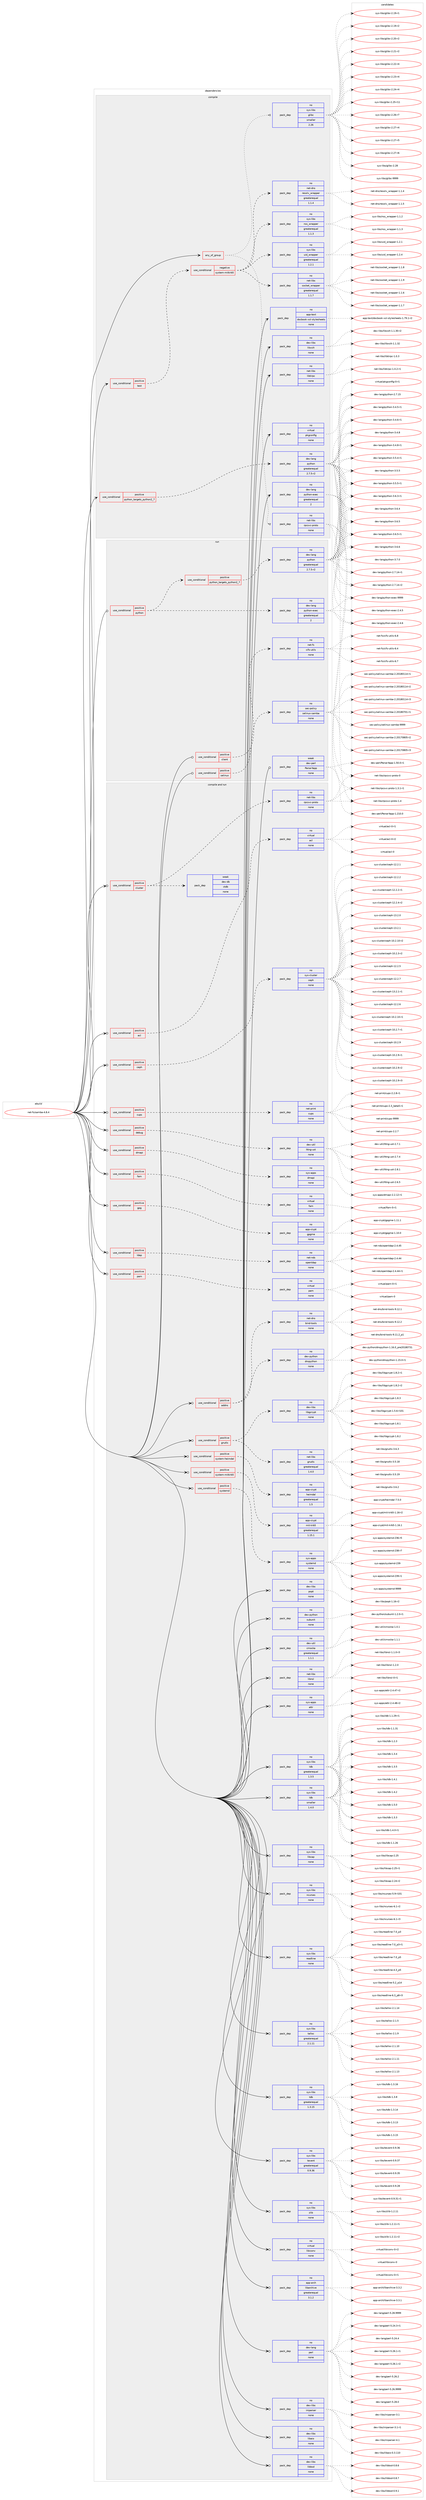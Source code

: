 digraph prolog {

# *************
# Graph options
# *************

newrank=true;
concentrate=true;
compound=true;
graph [rankdir=LR,fontname=Helvetica,fontsize=10,ranksep=1.5];#, ranksep=2.5, nodesep=0.2];
edge  [arrowhead=vee];
node  [fontname=Helvetica,fontsize=10];

# **********
# The ebuild
# **********

subgraph cluster_leftcol {
color=gray;
rank=same;
label=<<i>ebuild</i>>;
id [label="net-fs/samba-4.8.4", color=red, width=4, href="../net-fs/samba-4.8.4.svg"];
}

# ****************
# The dependencies
# ****************

subgraph cluster_midcol {
color=gray;
label=<<i>dependencies</i>>;
subgraph cluster_compile {
fillcolor="#eeeeee";
style=filled;
label=<<i>compile</i>>;
subgraph any12 {
dependency207 [label=<<TABLE BORDER="0" CELLBORDER="1" CELLSPACING="0" CELLPADDING="4"><TR><TD CELLPADDING="10">any_of_group</TD></TR></TABLE>>, shape=none, color=red];subgraph pack144 {
dependency208 [label=<<TABLE BORDER="0" CELLBORDER="1" CELLSPACING="0" CELLPADDING="4" WIDTH="220"><TR><TD ROWSPAN="6" CELLPADDING="30">pack_dep</TD></TR><TR><TD WIDTH="110">no</TD></TR><TR><TD>net-libs</TD></TR><TR><TD>rpcsvc-proto</TD></TR><TR><TD>none</TD></TR><TR><TD></TD></TR></TABLE>>, shape=none, color=blue];
}
dependency207:e -> dependency208:w [weight=20,style="dotted",arrowhead="oinv"];
subgraph pack145 {
dependency209 [label=<<TABLE BORDER="0" CELLBORDER="1" CELLSPACING="0" CELLPADDING="4" WIDTH="220"><TR><TD ROWSPAN="6" CELLPADDING="30">pack_dep</TD></TR><TR><TD WIDTH="110">no</TD></TR><TR><TD>sys-libs</TD></TR><TR><TD>glibc</TD></TR><TR><TD>smaller</TD></TR><TR><TD>2.26</TD></TR></TABLE>>, shape=none, color=blue];
}
dependency207:e -> dependency209:w [weight=20,style="dotted",arrowhead="oinv"];
}
id:e -> dependency207:w [weight=20,style="solid",arrowhead="vee"];
subgraph cond53 {
dependency210 [label=<<TABLE BORDER="0" CELLBORDER="1" CELLSPACING="0" CELLPADDING="4"><TR><TD ROWSPAN="3" CELLPADDING="10">use_conditional</TD></TR><TR><TD>positive</TD></TR><TR><TD>python_targets_python2_7</TD></TR></TABLE>>, shape=none, color=red];
subgraph pack146 {
dependency211 [label=<<TABLE BORDER="0" CELLBORDER="1" CELLSPACING="0" CELLPADDING="4" WIDTH="220"><TR><TD ROWSPAN="6" CELLPADDING="30">pack_dep</TD></TR><TR><TD WIDTH="110">no</TD></TR><TR><TD>dev-lang</TD></TR><TR><TD>python</TD></TR><TR><TD>greaterequal</TD></TR><TR><TD>2.7.5-r2</TD></TR></TABLE>>, shape=none, color=blue];
}
dependency210:e -> dependency211:w [weight=20,style="dashed",arrowhead="vee"];
}
id:e -> dependency210:w [weight=20,style="solid",arrowhead="vee"];
subgraph cond54 {
dependency212 [label=<<TABLE BORDER="0" CELLBORDER="1" CELLSPACING="0" CELLPADDING="4"><TR><TD ROWSPAN="3" CELLPADDING="10">use_conditional</TD></TR><TR><TD>positive</TD></TR><TR><TD>test</TD></TR></TABLE>>, shape=none, color=red];
subgraph cond55 {
dependency213 [label=<<TABLE BORDER="0" CELLBORDER="1" CELLSPACING="0" CELLPADDING="4"><TR><TD ROWSPAN="3" CELLPADDING="10">use_conditional</TD></TR><TR><TD>negative</TD></TR><TR><TD>system-mitkrb5</TD></TR></TABLE>>, shape=none, color=red];
subgraph pack147 {
dependency214 [label=<<TABLE BORDER="0" CELLBORDER="1" CELLSPACING="0" CELLPADDING="4" WIDTH="220"><TR><TD ROWSPAN="6" CELLPADDING="30">pack_dep</TD></TR><TR><TD WIDTH="110">no</TD></TR><TR><TD>sys-libs</TD></TR><TR><TD>nss_wrapper</TD></TR><TR><TD>greaterequal</TD></TR><TR><TD>1.1.3</TD></TR></TABLE>>, shape=none, color=blue];
}
dependency213:e -> dependency214:w [weight=20,style="dashed",arrowhead="vee"];
subgraph pack148 {
dependency215 [label=<<TABLE BORDER="0" CELLBORDER="1" CELLSPACING="0" CELLPADDING="4" WIDTH="220"><TR><TD ROWSPAN="6" CELLPADDING="30">pack_dep</TD></TR><TR><TD WIDTH="110">no</TD></TR><TR><TD>net-dns</TD></TR><TR><TD>resolv_wrapper</TD></TR><TR><TD>greaterequal</TD></TR><TR><TD>1.1.4</TD></TR></TABLE>>, shape=none, color=blue];
}
dependency213:e -> dependency215:w [weight=20,style="dashed",arrowhead="vee"];
subgraph pack149 {
dependency216 [label=<<TABLE BORDER="0" CELLBORDER="1" CELLSPACING="0" CELLPADDING="4" WIDTH="220"><TR><TD ROWSPAN="6" CELLPADDING="30">pack_dep</TD></TR><TR><TD WIDTH="110">no</TD></TR><TR><TD>net-libs</TD></TR><TR><TD>socket_wrapper</TD></TR><TR><TD>greaterequal</TD></TR><TR><TD>1.1.7</TD></TR></TABLE>>, shape=none, color=blue];
}
dependency213:e -> dependency216:w [weight=20,style="dashed",arrowhead="vee"];
subgraph pack150 {
dependency217 [label=<<TABLE BORDER="0" CELLBORDER="1" CELLSPACING="0" CELLPADDING="4" WIDTH="220"><TR><TD ROWSPAN="6" CELLPADDING="30">pack_dep</TD></TR><TR><TD WIDTH="110">no</TD></TR><TR><TD>sys-libs</TD></TR><TR><TD>uid_wrapper</TD></TR><TR><TD>greaterequal</TD></TR><TR><TD>1.2.1</TD></TR></TABLE>>, shape=none, color=blue];
}
dependency213:e -> dependency217:w [weight=20,style="dashed",arrowhead="vee"];
}
dependency212:e -> dependency213:w [weight=20,style="dashed",arrowhead="vee"];
}
id:e -> dependency212:w [weight=20,style="solid",arrowhead="vee"];
subgraph pack151 {
dependency218 [label=<<TABLE BORDER="0" CELLBORDER="1" CELLSPACING="0" CELLPADDING="4" WIDTH="220"><TR><TD ROWSPAN="6" CELLPADDING="30">pack_dep</TD></TR><TR><TD WIDTH="110">no</TD></TR><TR><TD>app-text</TD></TR><TR><TD>docbook-xsl-stylesheets</TD></TR><TR><TD>none</TD></TR><TR><TD></TD></TR></TABLE>>, shape=none, color=blue];
}
id:e -> dependency218:w [weight=20,style="solid",arrowhead="vee"];
subgraph pack152 {
dependency219 [label=<<TABLE BORDER="0" CELLBORDER="1" CELLSPACING="0" CELLPADDING="4" WIDTH="220"><TR><TD ROWSPAN="6" CELLPADDING="30">pack_dep</TD></TR><TR><TD WIDTH="110">no</TD></TR><TR><TD>dev-lang</TD></TR><TR><TD>python-exec</TD></TR><TR><TD>greaterequal</TD></TR><TR><TD>2</TD></TR></TABLE>>, shape=none, color=blue];
}
id:e -> dependency219:w [weight=20,style="solid",arrowhead="vee"];
subgraph pack153 {
dependency220 [label=<<TABLE BORDER="0" CELLBORDER="1" CELLSPACING="0" CELLPADDING="4" WIDTH="220"><TR><TD ROWSPAN="6" CELLPADDING="30">pack_dep</TD></TR><TR><TD WIDTH="110">no</TD></TR><TR><TD>dev-libs</TD></TR><TR><TD>libxslt</TD></TR><TR><TD>none</TD></TR><TR><TD></TD></TR></TABLE>>, shape=none, color=blue];
}
id:e -> dependency220:w [weight=20,style="solid",arrowhead="vee"];
subgraph pack154 {
dependency221 [label=<<TABLE BORDER="0" CELLBORDER="1" CELLSPACING="0" CELLPADDING="4" WIDTH="220"><TR><TD ROWSPAN="6" CELLPADDING="30">pack_dep</TD></TR><TR><TD WIDTH="110">no</TD></TR><TR><TD>net-libs</TD></TR><TR><TD>libtirpc</TD></TR><TR><TD>none</TD></TR><TR><TD></TD></TR></TABLE>>, shape=none, color=blue];
}
id:e -> dependency221:w [weight=20,style="solid",arrowhead="vee"];
subgraph pack155 {
dependency222 [label=<<TABLE BORDER="0" CELLBORDER="1" CELLSPACING="0" CELLPADDING="4" WIDTH="220"><TR><TD ROWSPAN="6" CELLPADDING="30">pack_dep</TD></TR><TR><TD WIDTH="110">no</TD></TR><TR><TD>virtual</TD></TR><TR><TD>pkgconfig</TD></TR><TR><TD>none</TD></TR><TR><TD></TD></TR></TABLE>>, shape=none, color=blue];
}
id:e -> dependency222:w [weight=20,style="solid",arrowhead="vee"];
}
subgraph cluster_compileandrun {
fillcolor="#eeeeee";
style=filled;
label=<<i>compile and run</i>>;
subgraph cond56 {
dependency223 [label=<<TABLE BORDER="0" CELLBORDER="1" CELLSPACING="0" CELLPADDING="4"><TR><TD ROWSPAN="3" CELLPADDING="10">use_conditional</TD></TR><TR><TD>positive</TD></TR><TR><TD>acl</TD></TR></TABLE>>, shape=none, color=red];
subgraph pack156 {
dependency224 [label=<<TABLE BORDER="0" CELLBORDER="1" CELLSPACING="0" CELLPADDING="4" WIDTH="220"><TR><TD ROWSPAN="6" CELLPADDING="30">pack_dep</TD></TR><TR><TD WIDTH="110">no</TD></TR><TR><TD>virtual</TD></TR><TR><TD>acl</TD></TR><TR><TD>none</TD></TR><TR><TD></TD></TR></TABLE>>, shape=none, color=blue];
}
dependency223:e -> dependency224:w [weight=20,style="dashed",arrowhead="vee"];
}
id:e -> dependency223:w [weight=20,style="solid",arrowhead="odotvee"];
subgraph cond57 {
dependency225 [label=<<TABLE BORDER="0" CELLBORDER="1" CELLSPACING="0" CELLPADDING="4"><TR><TD ROWSPAN="3" CELLPADDING="10">use_conditional</TD></TR><TR><TD>positive</TD></TR><TR><TD>addns</TD></TR></TABLE>>, shape=none, color=red];
subgraph pack157 {
dependency226 [label=<<TABLE BORDER="0" CELLBORDER="1" CELLSPACING="0" CELLPADDING="4" WIDTH="220"><TR><TD ROWSPAN="6" CELLPADDING="30">pack_dep</TD></TR><TR><TD WIDTH="110">no</TD></TR><TR><TD>net-dns</TD></TR><TR><TD>bind-tools</TD></TR><TR><TD>none</TD></TR><TR><TD></TD></TR></TABLE>>, shape=none, color=blue];
}
dependency225:e -> dependency226:w [weight=20,style="dashed",arrowhead="vee"];
subgraph pack158 {
dependency227 [label=<<TABLE BORDER="0" CELLBORDER="1" CELLSPACING="0" CELLPADDING="4" WIDTH="220"><TR><TD ROWSPAN="6" CELLPADDING="30">pack_dep</TD></TR><TR><TD WIDTH="110">no</TD></TR><TR><TD>dev-python</TD></TR><TR><TD>dnspython</TD></TR><TR><TD>none</TD></TR><TR><TD></TD></TR></TABLE>>, shape=none, color=blue];
}
dependency225:e -> dependency227:w [weight=20,style="dashed",arrowhead="vee"];
}
id:e -> dependency225:w [weight=20,style="solid",arrowhead="odotvee"];
subgraph cond58 {
dependency228 [label=<<TABLE BORDER="0" CELLBORDER="1" CELLSPACING="0" CELLPADDING="4"><TR><TD ROWSPAN="3" CELLPADDING="10">use_conditional</TD></TR><TR><TD>positive</TD></TR><TR><TD>ceph</TD></TR></TABLE>>, shape=none, color=red];
subgraph pack159 {
dependency229 [label=<<TABLE BORDER="0" CELLBORDER="1" CELLSPACING="0" CELLPADDING="4" WIDTH="220"><TR><TD ROWSPAN="6" CELLPADDING="30">pack_dep</TD></TR><TR><TD WIDTH="110">no</TD></TR><TR><TD>sys-cluster</TD></TR><TR><TD>ceph</TD></TR><TR><TD>none</TD></TR><TR><TD></TD></TR></TABLE>>, shape=none, color=blue];
}
dependency228:e -> dependency229:w [weight=20,style="dashed",arrowhead="vee"];
}
id:e -> dependency228:w [weight=20,style="solid",arrowhead="odotvee"];
subgraph cond59 {
dependency230 [label=<<TABLE BORDER="0" CELLBORDER="1" CELLSPACING="0" CELLPADDING="4"><TR><TD ROWSPAN="3" CELLPADDING="10">use_conditional</TD></TR><TR><TD>positive</TD></TR><TR><TD>cluster</TD></TR></TABLE>>, shape=none, color=red];
subgraph pack160 {
dependency231 [label=<<TABLE BORDER="0" CELLBORDER="1" CELLSPACING="0" CELLPADDING="4" WIDTH="220"><TR><TD ROWSPAN="6" CELLPADDING="30">pack_dep</TD></TR><TR><TD WIDTH="110">no</TD></TR><TR><TD>net-libs</TD></TR><TR><TD>rpcsvc-proto</TD></TR><TR><TD>none</TD></TR><TR><TD></TD></TR></TABLE>>, shape=none, color=blue];
}
dependency230:e -> dependency231:w [weight=20,style="dashed",arrowhead="vee"];
subgraph pack161 {
dependency232 [label=<<TABLE BORDER="0" CELLBORDER="1" CELLSPACING="0" CELLPADDING="4" WIDTH="220"><TR><TD ROWSPAN="6" CELLPADDING="30">pack_dep</TD></TR><TR><TD WIDTH="110">weak</TD></TR><TR><TD>dev-db</TD></TR><TR><TD>ctdb</TD></TR><TR><TD>none</TD></TR><TR><TD></TD></TR></TABLE>>, shape=none, color=blue];
}
dependency230:e -> dependency232:w [weight=20,style="dashed",arrowhead="vee"];
}
id:e -> dependency230:w [weight=20,style="solid",arrowhead="odotvee"];
subgraph cond60 {
dependency233 [label=<<TABLE BORDER="0" CELLBORDER="1" CELLSPACING="0" CELLPADDING="4"><TR><TD ROWSPAN="3" CELLPADDING="10">use_conditional</TD></TR><TR><TD>positive</TD></TR><TR><TD>cups</TD></TR></TABLE>>, shape=none, color=red];
subgraph pack162 {
dependency234 [label=<<TABLE BORDER="0" CELLBORDER="1" CELLSPACING="0" CELLPADDING="4" WIDTH="220"><TR><TD ROWSPAN="6" CELLPADDING="30">pack_dep</TD></TR><TR><TD WIDTH="110">no</TD></TR><TR><TD>net-print</TD></TR><TR><TD>cups</TD></TR><TR><TD>none</TD></TR><TR><TD></TD></TR></TABLE>>, shape=none, color=blue];
}
dependency233:e -> dependency234:w [weight=20,style="dashed",arrowhead="vee"];
}
id:e -> dependency233:w [weight=20,style="solid",arrowhead="odotvee"];
subgraph cond61 {
dependency235 [label=<<TABLE BORDER="0" CELLBORDER="1" CELLSPACING="0" CELLPADDING="4"><TR><TD ROWSPAN="3" CELLPADDING="10">use_conditional</TD></TR><TR><TD>positive</TD></TR><TR><TD>debug</TD></TR></TABLE>>, shape=none, color=red];
subgraph pack163 {
dependency236 [label=<<TABLE BORDER="0" CELLBORDER="1" CELLSPACING="0" CELLPADDING="4" WIDTH="220"><TR><TD ROWSPAN="6" CELLPADDING="30">pack_dep</TD></TR><TR><TD WIDTH="110">no</TD></TR><TR><TD>dev-util</TD></TR><TR><TD>lttng-ust</TD></TR><TR><TD>none</TD></TR><TR><TD></TD></TR></TABLE>>, shape=none, color=blue];
}
dependency235:e -> dependency236:w [weight=20,style="dashed",arrowhead="vee"];
}
id:e -> dependency235:w [weight=20,style="solid",arrowhead="odotvee"];
subgraph cond62 {
dependency237 [label=<<TABLE BORDER="0" CELLBORDER="1" CELLSPACING="0" CELLPADDING="4"><TR><TD ROWSPAN="3" CELLPADDING="10">use_conditional</TD></TR><TR><TD>positive</TD></TR><TR><TD>dmapi</TD></TR></TABLE>>, shape=none, color=red];
subgraph pack164 {
dependency238 [label=<<TABLE BORDER="0" CELLBORDER="1" CELLSPACING="0" CELLPADDING="4" WIDTH="220"><TR><TD ROWSPAN="6" CELLPADDING="30">pack_dep</TD></TR><TR><TD WIDTH="110">no</TD></TR><TR><TD>sys-apps</TD></TR><TR><TD>dmapi</TD></TR><TR><TD>none</TD></TR><TR><TD></TD></TR></TABLE>>, shape=none, color=blue];
}
dependency237:e -> dependency238:w [weight=20,style="dashed",arrowhead="vee"];
}
id:e -> dependency237:w [weight=20,style="solid",arrowhead="odotvee"];
subgraph cond63 {
dependency239 [label=<<TABLE BORDER="0" CELLBORDER="1" CELLSPACING="0" CELLPADDING="4"><TR><TD ROWSPAN="3" CELLPADDING="10">use_conditional</TD></TR><TR><TD>positive</TD></TR><TR><TD>fam</TD></TR></TABLE>>, shape=none, color=red];
subgraph pack165 {
dependency240 [label=<<TABLE BORDER="0" CELLBORDER="1" CELLSPACING="0" CELLPADDING="4" WIDTH="220"><TR><TD ROWSPAN="6" CELLPADDING="30">pack_dep</TD></TR><TR><TD WIDTH="110">no</TD></TR><TR><TD>virtual</TD></TR><TR><TD>fam</TD></TR><TR><TD>none</TD></TR><TR><TD></TD></TR></TABLE>>, shape=none, color=blue];
}
dependency239:e -> dependency240:w [weight=20,style="dashed",arrowhead="vee"];
}
id:e -> dependency239:w [weight=20,style="solid",arrowhead="odotvee"];
subgraph cond64 {
dependency241 [label=<<TABLE BORDER="0" CELLBORDER="1" CELLSPACING="0" CELLPADDING="4"><TR><TD ROWSPAN="3" CELLPADDING="10">use_conditional</TD></TR><TR><TD>positive</TD></TR><TR><TD>gnutls</TD></TR></TABLE>>, shape=none, color=red];
subgraph pack166 {
dependency242 [label=<<TABLE BORDER="0" CELLBORDER="1" CELLSPACING="0" CELLPADDING="4" WIDTH="220"><TR><TD ROWSPAN="6" CELLPADDING="30">pack_dep</TD></TR><TR><TD WIDTH="110">no</TD></TR><TR><TD>dev-libs</TD></TR><TR><TD>libgcrypt</TD></TR><TR><TD>none</TD></TR><TR><TD></TD></TR></TABLE>>, shape=none, color=blue];
}
dependency241:e -> dependency242:w [weight=20,style="dashed",arrowhead="vee"];
subgraph pack167 {
dependency243 [label=<<TABLE BORDER="0" CELLBORDER="1" CELLSPACING="0" CELLPADDING="4" WIDTH="220"><TR><TD ROWSPAN="6" CELLPADDING="30">pack_dep</TD></TR><TR><TD WIDTH="110">no</TD></TR><TR><TD>net-libs</TD></TR><TR><TD>gnutls</TD></TR><TR><TD>greaterequal</TD></TR><TR><TD>1.4.0</TD></TR></TABLE>>, shape=none, color=blue];
}
dependency241:e -> dependency243:w [weight=20,style="dashed",arrowhead="vee"];
}
id:e -> dependency241:w [weight=20,style="solid",arrowhead="odotvee"];
subgraph cond65 {
dependency244 [label=<<TABLE BORDER="0" CELLBORDER="1" CELLSPACING="0" CELLPADDING="4"><TR><TD ROWSPAN="3" CELLPADDING="10">use_conditional</TD></TR><TR><TD>positive</TD></TR><TR><TD>gpg</TD></TR></TABLE>>, shape=none, color=red];
subgraph pack168 {
dependency245 [label=<<TABLE BORDER="0" CELLBORDER="1" CELLSPACING="0" CELLPADDING="4" WIDTH="220"><TR><TD ROWSPAN="6" CELLPADDING="30">pack_dep</TD></TR><TR><TD WIDTH="110">no</TD></TR><TR><TD>app-crypt</TD></TR><TR><TD>gpgme</TD></TR><TR><TD>none</TD></TR><TR><TD></TD></TR></TABLE>>, shape=none, color=blue];
}
dependency244:e -> dependency245:w [weight=20,style="dashed",arrowhead="vee"];
}
id:e -> dependency244:w [weight=20,style="solid",arrowhead="odotvee"];
subgraph cond66 {
dependency246 [label=<<TABLE BORDER="0" CELLBORDER="1" CELLSPACING="0" CELLPADDING="4"><TR><TD ROWSPAN="3" CELLPADDING="10">use_conditional</TD></TR><TR><TD>positive</TD></TR><TR><TD>ldap</TD></TR></TABLE>>, shape=none, color=red];
subgraph pack169 {
dependency247 [label=<<TABLE BORDER="0" CELLBORDER="1" CELLSPACING="0" CELLPADDING="4" WIDTH="220"><TR><TD ROWSPAN="6" CELLPADDING="30">pack_dep</TD></TR><TR><TD WIDTH="110">no</TD></TR><TR><TD>net-nds</TD></TR><TR><TD>openldap</TD></TR><TR><TD>none</TD></TR><TR><TD></TD></TR></TABLE>>, shape=none, color=blue];
}
dependency246:e -> dependency247:w [weight=20,style="dashed",arrowhead="vee"];
}
id:e -> dependency246:w [weight=20,style="solid",arrowhead="odotvee"];
subgraph cond67 {
dependency248 [label=<<TABLE BORDER="0" CELLBORDER="1" CELLSPACING="0" CELLPADDING="4"><TR><TD ROWSPAN="3" CELLPADDING="10">use_conditional</TD></TR><TR><TD>positive</TD></TR><TR><TD>pam</TD></TR></TABLE>>, shape=none, color=red];
subgraph pack170 {
dependency249 [label=<<TABLE BORDER="0" CELLBORDER="1" CELLSPACING="0" CELLPADDING="4" WIDTH="220"><TR><TD ROWSPAN="6" CELLPADDING="30">pack_dep</TD></TR><TR><TD WIDTH="110">no</TD></TR><TR><TD>virtual</TD></TR><TR><TD>pam</TD></TR><TR><TD>none</TD></TR><TR><TD></TD></TR></TABLE>>, shape=none, color=blue];
}
dependency248:e -> dependency249:w [weight=20,style="dashed",arrowhead="vee"];
}
id:e -> dependency248:w [weight=20,style="solid",arrowhead="odotvee"];
subgraph cond68 {
dependency250 [label=<<TABLE BORDER="0" CELLBORDER="1" CELLSPACING="0" CELLPADDING="4"><TR><TD ROWSPAN="3" CELLPADDING="10">use_conditional</TD></TR><TR><TD>positive</TD></TR><TR><TD>system-heimdal</TD></TR></TABLE>>, shape=none, color=red];
subgraph pack171 {
dependency251 [label=<<TABLE BORDER="0" CELLBORDER="1" CELLSPACING="0" CELLPADDING="4" WIDTH="220"><TR><TD ROWSPAN="6" CELLPADDING="30">pack_dep</TD></TR><TR><TD WIDTH="110">no</TD></TR><TR><TD>app-crypt</TD></TR><TR><TD>heimdal</TD></TR><TR><TD>greaterequal</TD></TR><TR><TD>1.5</TD></TR></TABLE>>, shape=none, color=blue];
}
dependency250:e -> dependency251:w [weight=20,style="dashed",arrowhead="vee"];
}
id:e -> dependency250:w [weight=20,style="solid",arrowhead="odotvee"];
subgraph cond69 {
dependency252 [label=<<TABLE BORDER="0" CELLBORDER="1" CELLSPACING="0" CELLPADDING="4"><TR><TD ROWSPAN="3" CELLPADDING="10">use_conditional</TD></TR><TR><TD>positive</TD></TR><TR><TD>system-mitkrb5</TD></TR></TABLE>>, shape=none, color=red];
subgraph pack172 {
dependency253 [label=<<TABLE BORDER="0" CELLBORDER="1" CELLSPACING="0" CELLPADDING="4" WIDTH="220"><TR><TD ROWSPAN="6" CELLPADDING="30">pack_dep</TD></TR><TR><TD WIDTH="110">no</TD></TR><TR><TD>app-crypt</TD></TR><TR><TD>mit-krb5</TD></TR><TR><TD>greaterequal</TD></TR><TR><TD>1.15.1</TD></TR></TABLE>>, shape=none, color=blue];
}
dependency252:e -> dependency253:w [weight=20,style="dashed",arrowhead="vee"];
}
id:e -> dependency252:w [weight=20,style="solid",arrowhead="odotvee"];
subgraph cond70 {
dependency254 [label=<<TABLE BORDER="0" CELLBORDER="1" CELLSPACING="0" CELLPADDING="4"><TR><TD ROWSPAN="3" CELLPADDING="10">use_conditional</TD></TR><TR><TD>positive</TD></TR><TR><TD>systemd</TD></TR></TABLE>>, shape=none, color=red];
subgraph pack173 {
dependency255 [label=<<TABLE BORDER="0" CELLBORDER="1" CELLSPACING="0" CELLPADDING="4" WIDTH="220"><TR><TD ROWSPAN="6" CELLPADDING="30">pack_dep</TD></TR><TR><TD WIDTH="110">no</TD></TR><TR><TD>sys-apps</TD></TR><TR><TD>systemd</TD></TR><TR><TD>none</TD></TR><TR><TD></TD></TR></TABLE>>, shape=none, color=blue];
}
dependency254:e -> dependency255:w [weight=20,style="dashed",arrowhead="vee"];
}
id:e -> dependency254:w [weight=20,style="solid",arrowhead="odotvee"];
subgraph pack174 {
dependency256 [label=<<TABLE BORDER="0" CELLBORDER="1" CELLSPACING="0" CELLPADDING="4" WIDTH="220"><TR><TD ROWSPAN="6" CELLPADDING="30">pack_dep</TD></TR><TR><TD WIDTH="110">no</TD></TR><TR><TD>app-arch</TD></TR><TR><TD>libarchive</TD></TR><TR><TD>greaterequal</TD></TR><TR><TD>3.1.2</TD></TR></TABLE>>, shape=none, color=blue];
}
id:e -> dependency256:w [weight=20,style="solid",arrowhead="odotvee"];
subgraph pack175 {
dependency257 [label=<<TABLE BORDER="0" CELLBORDER="1" CELLSPACING="0" CELLPADDING="4" WIDTH="220"><TR><TD ROWSPAN="6" CELLPADDING="30">pack_dep</TD></TR><TR><TD WIDTH="110">no</TD></TR><TR><TD>dev-lang</TD></TR><TR><TD>perl</TD></TR><TR><TD>none</TD></TR><TR><TD></TD></TR></TABLE>>, shape=none, color=blue];
}
id:e -> dependency257:w [weight=20,style="solid",arrowhead="odotvee"];
subgraph pack176 {
dependency258 [label=<<TABLE BORDER="0" CELLBORDER="1" CELLSPACING="0" CELLPADDING="4" WIDTH="220"><TR><TD ROWSPAN="6" CELLPADDING="30">pack_dep</TD></TR><TR><TD WIDTH="110">no</TD></TR><TR><TD>dev-libs</TD></TR><TR><TD>iniparser</TD></TR><TR><TD>none</TD></TR><TR><TD></TD></TR></TABLE>>, shape=none, color=blue];
}
id:e -> dependency258:w [weight=20,style="solid",arrowhead="odotvee"];
subgraph pack177 {
dependency259 [label=<<TABLE BORDER="0" CELLBORDER="1" CELLSPACING="0" CELLPADDING="4" WIDTH="220"><TR><TD ROWSPAN="6" CELLPADDING="30">pack_dep</TD></TR><TR><TD WIDTH="110">no</TD></TR><TR><TD>dev-libs</TD></TR><TR><TD>libaio</TD></TR><TR><TD>none</TD></TR><TR><TD></TD></TR></TABLE>>, shape=none, color=blue];
}
id:e -> dependency259:w [weight=20,style="solid",arrowhead="odotvee"];
subgraph pack178 {
dependency260 [label=<<TABLE BORDER="0" CELLBORDER="1" CELLSPACING="0" CELLPADDING="4" WIDTH="220"><TR><TD ROWSPAN="6" CELLPADDING="30">pack_dep</TD></TR><TR><TD WIDTH="110">no</TD></TR><TR><TD>dev-libs</TD></TR><TR><TD>libbsd</TD></TR><TR><TD>none</TD></TR><TR><TD></TD></TR></TABLE>>, shape=none, color=blue];
}
id:e -> dependency260:w [weight=20,style="solid",arrowhead="odotvee"];
subgraph pack179 {
dependency261 [label=<<TABLE BORDER="0" CELLBORDER="1" CELLSPACING="0" CELLPADDING="4" WIDTH="220"><TR><TD ROWSPAN="6" CELLPADDING="30">pack_dep</TD></TR><TR><TD WIDTH="110">no</TD></TR><TR><TD>dev-libs</TD></TR><TR><TD>popt</TD></TR><TR><TD>none</TD></TR><TR><TD></TD></TR></TABLE>>, shape=none, color=blue];
}
id:e -> dependency261:w [weight=20,style="solid",arrowhead="odotvee"];
subgraph pack180 {
dependency262 [label=<<TABLE BORDER="0" CELLBORDER="1" CELLSPACING="0" CELLPADDING="4" WIDTH="220"><TR><TD ROWSPAN="6" CELLPADDING="30">pack_dep</TD></TR><TR><TD WIDTH="110">no</TD></TR><TR><TD>dev-python</TD></TR><TR><TD>subunit</TD></TR><TR><TD>none</TD></TR><TR><TD></TD></TR></TABLE>>, shape=none, color=blue];
}
id:e -> dependency262:w [weight=20,style="solid",arrowhead="odotvee"];
subgraph pack181 {
dependency263 [label=<<TABLE BORDER="0" CELLBORDER="1" CELLSPACING="0" CELLPADDING="4" WIDTH="220"><TR><TD ROWSPAN="6" CELLPADDING="30">pack_dep</TD></TR><TR><TD WIDTH="110">no</TD></TR><TR><TD>dev-util</TD></TR><TR><TD>cmocka</TD></TR><TR><TD>greaterequal</TD></TR><TR><TD>1.1.1</TD></TR></TABLE>>, shape=none, color=blue];
}
id:e -> dependency263:w [weight=20,style="solid",arrowhead="odotvee"];
subgraph pack182 {
dependency264 [label=<<TABLE BORDER="0" CELLBORDER="1" CELLSPACING="0" CELLPADDING="4" WIDTH="220"><TR><TD ROWSPAN="6" CELLPADDING="30">pack_dep</TD></TR><TR><TD WIDTH="110">no</TD></TR><TR><TD>net-libs</TD></TR><TR><TD>libnsl</TD></TR><TR><TD>none</TD></TR><TR><TD></TD></TR></TABLE>>, shape=none, color=blue];
}
id:e -> dependency264:w [weight=20,style="solid",arrowhead="odotvee"];
subgraph pack183 {
dependency265 [label=<<TABLE BORDER="0" CELLBORDER="1" CELLSPACING="0" CELLPADDING="4" WIDTH="220"><TR><TD ROWSPAN="6" CELLPADDING="30">pack_dep</TD></TR><TR><TD WIDTH="110">no</TD></TR><TR><TD>sys-apps</TD></TR><TR><TD>attr</TD></TR><TR><TD>none</TD></TR><TR><TD></TD></TR></TABLE>>, shape=none, color=blue];
}
id:e -> dependency265:w [weight=20,style="solid",arrowhead="odotvee"];
subgraph pack184 {
dependency266 [label=<<TABLE BORDER="0" CELLBORDER="1" CELLSPACING="0" CELLPADDING="4" WIDTH="220"><TR><TD ROWSPAN="6" CELLPADDING="30">pack_dep</TD></TR><TR><TD WIDTH="110">no</TD></TR><TR><TD>sys-libs</TD></TR><TR><TD>ldb</TD></TR><TR><TD>greaterequal</TD></TR><TR><TD>1.3.5</TD></TR></TABLE>>, shape=none, color=blue];
}
id:e -> dependency266:w [weight=20,style="solid",arrowhead="odotvee"];
subgraph pack185 {
dependency267 [label=<<TABLE BORDER="0" CELLBORDER="1" CELLSPACING="0" CELLPADDING="4" WIDTH="220"><TR><TD ROWSPAN="6" CELLPADDING="30">pack_dep</TD></TR><TR><TD WIDTH="110">no</TD></TR><TR><TD>sys-libs</TD></TR><TR><TD>ldb</TD></TR><TR><TD>smaller</TD></TR><TR><TD>1.4.0</TD></TR></TABLE>>, shape=none, color=blue];
}
id:e -> dependency267:w [weight=20,style="solid",arrowhead="odotvee"];
subgraph pack186 {
dependency268 [label=<<TABLE BORDER="0" CELLBORDER="1" CELLSPACING="0" CELLPADDING="4" WIDTH="220"><TR><TD ROWSPAN="6" CELLPADDING="30">pack_dep</TD></TR><TR><TD WIDTH="110">no</TD></TR><TR><TD>sys-libs</TD></TR><TR><TD>libcap</TD></TR><TR><TD>none</TD></TR><TR><TD></TD></TR></TABLE>>, shape=none, color=blue];
}
id:e -> dependency268:w [weight=20,style="solid",arrowhead="odotvee"];
subgraph pack187 {
dependency269 [label=<<TABLE BORDER="0" CELLBORDER="1" CELLSPACING="0" CELLPADDING="4" WIDTH="220"><TR><TD ROWSPAN="6" CELLPADDING="30">pack_dep</TD></TR><TR><TD WIDTH="110">no</TD></TR><TR><TD>sys-libs</TD></TR><TR><TD>ncurses</TD></TR><TR><TD>none</TD></TR><TR><TD></TD></TR></TABLE>>, shape=none, color=blue];
}
id:e -> dependency269:w [weight=20,style="solid",arrowhead="odotvee"];
subgraph pack188 {
dependency270 [label=<<TABLE BORDER="0" CELLBORDER="1" CELLSPACING="0" CELLPADDING="4" WIDTH="220"><TR><TD ROWSPAN="6" CELLPADDING="30">pack_dep</TD></TR><TR><TD WIDTH="110">no</TD></TR><TR><TD>sys-libs</TD></TR><TR><TD>readline</TD></TR><TR><TD>none</TD></TR><TR><TD></TD></TR></TABLE>>, shape=none, color=blue];
}
id:e -> dependency270:w [weight=20,style="solid",arrowhead="odotvee"];
subgraph pack189 {
dependency271 [label=<<TABLE BORDER="0" CELLBORDER="1" CELLSPACING="0" CELLPADDING="4" WIDTH="220"><TR><TD ROWSPAN="6" CELLPADDING="30">pack_dep</TD></TR><TR><TD WIDTH="110">no</TD></TR><TR><TD>sys-libs</TD></TR><TR><TD>talloc</TD></TR><TR><TD>greaterequal</TD></TR><TR><TD>2.1.11</TD></TR></TABLE>>, shape=none, color=blue];
}
id:e -> dependency271:w [weight=20,style="solid",arrowhead="odotvee"];
subgraph pack190 {
dependency272 [label=<<TABLE BORDER="0" CELLBORDER="1" CELLSPACING="0" CELLPADDING="4" WIDTH="220"><TR><TD ROWSPAN="6" CELLPADDING="30">pack_dep</TD></TR><TR><TD WIDTH="110">no</TD></TR><TR><TD>sys-libs</TD></TR><TR><TD>tdb</TD></TR><TR><TD>greaterequal</TD></TR><TR><TD>1.3.15</TD></TR></TABLE>>, shape=none, color=blue];
}
id:e -> dependency272:w [weight=20,style="solid",arrowhead="odotvee"];
subgraph pack191 {
dependency273 [label=<<TABLE BORDER="0" CELLBORDER="1" CELLSPACING="0" CELLPADDING="4" WIDTH="220"><TR><TD ROWSPAN="6" CELLPADDING="30">pack_dep</TD></TR><TR><TD WIDTH="110">no</TD></TR><TR><TD>sys-libs</TD></TR><TR><TD>tevent</TD></TR><TR><TD>greaterequal</TD></TR><TR><TD>0.9.36</TD></TR></TABLE>>, shape=none, color=blue];
}
id:e -> dependency273:w [weight=20,style="solid",arrowhead="odotvee"];
subgraph pack192 {
dependency274 [label=<<TABLE BORDER="0" CELLBORDER="1" CELLSPACING="0" CELLPADDING="4" WIDTH="220"><TR><TD ROWSPAN="6" CELLPADDING="30">pack_dep</TD></TR><TR><TD WIDTH="110">no</TD></TR><TR><TD>sys-libs</TD></TR><TR><TD>zlib</TD></TR><TR><TD>none</TD></TR><TR><TD></TD></TR></TABLE>>, shape=none, color=blue];
}
id:e -> dependency274:w [weight=20,style="solid",arrowhead="odotvee"];
subgraph pack193 {
dependency275 [label=<<TABLE BORDER="0" CELLBORDER="1" CELLSPACING="0" CELLPADDING="4" WIDTH="220"><TR><TD ROWSPAN="6" CELLPADDING="30">pack_dep</TD></TR><TR><TD WIDTH="110">no</TD></TR><TR><TD>virtual</TD></TR><TR><TD>libiconv</TD></TR><TR><TD>none</TD></TR><TR><TD></TD></TR></TABLE>>, shape=none, color=blue];
}
id:e -> dependency275:w [weight=20,style="solid",arrowhead="odotvee"];
}
subgraph cluster_run {
fillcolor="#eeeeee";
style=filled;
label=<<i>run</i>>;
subgraph cond71 {
dependency276 [label=<<TABLE BORDER="0" CELLBORDER="1" CELLSPACING="0" CELLPADDING="4"><TR><TD ROWSPAN="3" CELLPADDING="10">use_conditional</TD></TR><TR><TD>positive</TD></TR><TR><TD>client</TD></TR></TABLE>>, shape=none, color=red];
subgraph pack194 {
dependency277 [label=<<TABLE BORDER="0" CELLBORDER="1" CELLSPACING="0" CELLPADDING="4" WIDTH="220"><TR><TD ROWSPAN="6" CELLPADDING="30">pack_dep</TD></TR><TR><TD WIDTH="110">no</TD></TR><TR><TD>net-fs</TD></TR><TR><TD>cifs-utils</TD></TR><TR><TD>none</TD></TR><TR><TD></TD></TR></TABLE>>, shape=none, color=blue];
}
dependency276:e -> dependency277:w [weight=20,style="dashed",arrowhead="vee"];
}
id:e -> dependency276:w [weight=20,style="solid",arrowhead="odot"];
subgraph cond72 {
dependency278 [label=<<TABLE BORDER="0" CELLBORDER="1" CELLSPACING="0" CELLPADDING="4"><TR><TD ROWSPAN="3" CELLPADDING="10">use_conditional</TD></TR><TR><TD>positive</TD></TR><TR><TD>python</TD></TR></TABLE>>, shape=none, color=red];
subgraph cond73 {
dependency279 [label=<<TABLE BORDER="0" CELLBORDER="1" CELLSPACING="0" CELLPADDING="4"><TR><TD ROWSPAN="3" CELLPADDING="10">use_conditional</TD></TR><TR><TD>positive</TD></TR><TR><TD>python_targets_python2_7</TD></TR></TABLE>>, shape=none, color=red];
subgraph pack195 {
dependency280 [label=<<TABLE BORDER="0" CELLBORDER="1" CELLSPACING="0" CELLPADDING="4" WIDTH="220"><TR><TD ROWSPAN="6" CELLPADDING="30">pack_dep</TD></TR><TR><TD WIDTH="110">no</TD></TR><TR><TD>dev-lang</TD></TR><TR><TD>python</TD></TR><TR><TD>greaterequal</TD></TR><TR><TD>2.7.5-r2</TD></TR></TABLE>>, shape=none, color=blue];
}
dependency279:e -> dependency280:w [weight=20,style="dashed",arrowhead="vee"];
}
dependency278:e -> dependency279:w [weight=20,style="dashed",arrowhead="vee"];
subgraph pack196 {
dependency281 [label=<<TABLE BORDER="0" CELLBORDER="1" CELLSPACING="0" CELLPADDING="4" WIDTH="220"><TR><TD ROWSPAN="6" CELLPADDING="30">pack_dep</TD></TR><TR><TD WIDTH="110">no</TD></TR><TR><TD>dev-lang</TD></TR><TR><TD>python-exec</TD></TR><TR><TD>greaterequal</TD></TR><TR><TD>2</TD></TR></TABLE>>, shape=none, color=blue];
}
dependency278:e -> dependency281:w [weight=20,style="dashed",arrowhead="vee"];
}
id:e -> dependency278:w [weight=20,style="solid",arrowhead="odot"];
subgraph cond74 {
dependency282 [label=<<TABLE BORDER="0" CELLBORDER="1" CELLSPACING="0" CELLPADDING="4"><TR><TD ROWSPAN="3" CELLPADDING="10">use_conditional</TD></TR><TR><TD>positive</TD></TR><TR><TD>selinux</TD></TR></TABLE>>, shape=none, color=red];
subgraph pack197 {
dependency283 [label=<<TABLE BORDER="0" CELLBORDER="1" CELLSPACING="0" CELLPADDING="4" WIDTH="220"><TR><TD ROWSPAN="6" CELLPADDING="30">pack_dep</TD></TR><TR><TD WIDTH="110">no</TD></TR><TR><TD>sec-policy</TD></TR><TR><TD>selinux-samba</TD></TR><TR><TD>none</TD></TR><TR><TD></TD></TR></TABLE>>, shape=none, color=blue];
}
dependency282:e -> dependency283:w [weight=20,style="dashed",arrowhead="vee"];
}
id:e -> dependency282:w [weight=20,style="solid",arrowhead="odot"];
subgraph pack198 {
dependency284 [label=<<TABLE BORDER="0" CELLBORDER="1" CELLSPACING="0" CELLPADDING="4" WIDTH="220"><TR><TD ROWSPAN="6" CELLPADDING="30">pack_dep</TD></TR><TR><TD WIDTH="110">weak</TD></TR><TR><TD>dev-perl</TD></TR><TR><TD>Parse-Yapp</TD></TR><TR><TD>none</TD></TR><TR><TD></TD></TR></TABLE>>, shape=none, color=blue];
}
id:e -> dependency284:w [weight=20,style="solid",arrowhead="odot"];
}
}

# **************
# The candidates
# **************

subgraph cluster_choices {
rank=same;
color=gray;
label=<<i>candidates</i>>;

subgraph choice144 {
color=black;
nodesep=1;
choice1101011164510810598115471141129911511899451121141111161114548 [label="net-libs/rpcsvc-proto-0", color=red, width=4,href="../net-libs/rpcsvc-proto-0.svg"];
choice1101011164510810598115471141129911511899451121141111161114549465146494511449 [label="net-libs/rpcsvc-proto-1.3.1-r1", color=red, width=4,href="../net-libs/rpcsvc-proto-1.3.1-r1.svg"];
choice11010111645108105981154711411299115118994511211411111611145494652 [label="net-libs/rpcsvc-proto-1.4", color=red, width=4,href="../net-libs/rpcsvc-proto-1.4.svg"];
dependency208:e -> choice1101011164510810598115471141129911511899451121141111161114548:w [style=dotted,weight="100"];
dependency208:e -> choice1101011164510810598115471141129911511899451121141111161114549465146494511449:w [style=dotted,weight="100"];
dependency208:e -> choice11010111645108105981154711411299115118994511211411111611145494652:w [style=dotted,weight="100"];
}
subgraph choice145 {
color=black;
nodesep=1;
choice115121115451081059811547103108105989945504649574511449 [label="sys-libs/glibc-2.19-r1", color=red, width=4,href="../sys-libs/glibc-2.19-r1.svg"];
choice115121115451081059811547103108105989945504649574511450 [label="sys-libs/glibc-2.19-r2", color=red, width=4,href="../sys-libs/glibc-2.19-r2.svg"];
choice115121115451081059811547103108105989945504650484511450 [label="sys-libs/glibc-2.20-r2", color=red, width=4,href="../sys-libs/glibc-2.20-r2.svg"];
choice115121115451081059811547103108105989945504650494511450 [label="sys-libs/glibc-2.21-r2", color=red, width=4,href="../sys-libs/glibc-2.21-r2.svg"];
choice115121115451081059811547103108105989945504650504511452 [label="sys-libs/glibc-2.22-r4", color=red, width=4,href="../sys-libs/glibc-2.22-r4.svg"];
choice115121115451081059811547103108105989945504650514511452 [label="sys-libs/glibc-2.23-r4", color=red, width=4,href="../sys-libs/glibc-2.23-r4.svg"];
choice115121115451081059811547103108105989945504650524511452 [label="sys-libs/glibc-2.24-r4", color=red, width=4,href="../sys-libs/glibc-2.24-r4.svg"];
choice11512111545108105981154710310810598994550465053451144949 [label="sys-libs/glibc-2.25-r11", color=red, width=4,href="../sys-libs/glibc-2.25-r11.svg"];
choice115121115451081059811547103108105989945504650544511455 [label="sys-libs/glibc-2.26-r7", color=red, width=4,href="../sys-libs/glibc-2.26-r7.svg"];
choice115121115451081059811547103108105989945504650554511452 [label="sys-libs/glibc-2.27-r4", color=red, width=4,href="../sys-libs/glibc-2.27-r4.svg"];
choice115121115451081059811547103108105989945504650554511453 [label="sys-libs/glibc-2.27-r5", color=red, width=4,href="../sys-libs/glibc-2.27-r5.svg"];
choice115121115451081059811547103108105989945504650554511454 [label="sys-libs/glibc-2.27-r6", color=red, width=4,href="../sys-libs/glibc-2.27-r6.svg"];
choice11512111545108105981154710310810598994550465056 [label="sys-libs/glibc-2.28", color=red, width=4,href="../sys-libs/glibc-2.28.svg"];
choice11512111545108105981154710310810598994557575757 [label="sys-libs/glibc-9999", color=red, width=4,href="../sys-libs/glibc-9999.svg"];
dependency209:e -> choice115121115451081059811547103108105989945504649574511449:w [style=dotted,weight="100"];
dependency209:e -> choice115121115451081059811547103108105989945504649574511450:w [style=dotted,weight="100"];
dependency209:e -> choice115121115451081059811547103108105989945504650484511450:w [style=dotted,weight="100"];
dependency209:e -> choice115121115451081059811547103108105989945504650494511450:w [style=dotted,weight="100"];
dependency209:e -> choice115121115451081059811547103108105989945504650504511452:w [style=dotted,weight="100"];
dependency209:e -> choice115121115451081059811547103108105989945504650514511452:w [style=dotted,weight="100"];
dependency209:e -> choice115121115451081059811547103108105989945504650524511452:w [style=dotted,weight="100"];
dependency209:e -> choice11512111545108105981154710310810598994550465053451144949:w [style=dotted,weight="100"];
dependency209:e -> choice115121115451081059811547103108105989945504650544511455:w [style=dotted,weight="100"];
dependency209:e -> choice115121115451081059811547103108105989945504650554511452:w [style=dotted,weight="100"];
dependency209:e -> choice115121115451081059811547103108105989945504650554511453:w [style=dotted,weight="100"];
dependency209:e -> choice115121115451081059811547103108105989945504650554511454:w [style=dotted,weight="100"];
dependency209:e -> choice11512111545108105981154710310810598994550465056:w [style=dotted,weight="100"];
dependency209:e -> choice11512111545108105981154710310810598994557575757:w [style=dotted,weight="100"];
}
subgraph choice146 {
color=black;
nodesep=1;
choice100101118451089711010347112121116104111110455046554649524511449 [label="dev-lang/python-2.7.14-r1", color=red, width=4,href="../dev-lang/python-2.7.14-r1.svg"];
choice100101118451089711010347112121116104111110455046554649524511450 [label="dev-lang/python-2.7.14-r2", color=red, width=4,href="../dev-lang/python-2.7.14-r2.svg"];
choice10010111845108971101034711212111610411111045504655464953 [label="dev-lang/python-2.7.15", color=red, width=4,href="../dev-lang/python-2.7.15.svg"];
choice1001011184510897110103471121211161041111104551465246534511449 [label="dev-lang/python-3.4.5-r1", color=red, width=4,href="../dev-lang/python-3.4.5-r1.svg"];
choice1001011184510897110103471121211161041111104551465246544511449 [label="dev-lang/python-3.4.6-r1", color=red, width=4,href="../dev-lang/python-3.4.6-r1.svg"];
choice100101118451089711010347112121116104111110455146524656 [label="dev-lang/python-3.4.8", color=red, width=4,href="../dev-lang/python-3.4.8.svg"];
choice1001011184510897110103471121211161041111104551465246564511449 [label="dev-lang/python-3.4.8-r1", color=red, width=4,href="../dev-lang/python-3.4.8-r1.svg"];
choice1001011184510897110103471121211161041111104551465346524511449 [label="dev-lang/python-3.5.4-r1", color=red, width=4,href="../dev-lang/python-3.5.4-r1.svg"];
choice100101118451089711010347112121116104111110455146534653 [label="dev-lang/python-3.5.5", color=red, width=4,href="../dev-lang/python-3.5.5.svg"];
choice1001011184510897110103471121211161041111104551465346534511449 [label="dev-lang/python-3.5.5-r1", color=red, width=4,href="../dev-lang/python-3.5.5-r1.svg"];
choice1001011184510897110103471121211161041111104551465446514511449 [label="dev-lang/python-3.6.3-r1", color=red, width=4,href="../dev-lang/python-3.6.3-r1.svg"];
choice100101118451089711010347112121116104111110455146544652 [label="dev-lang/python-3.6.4", color=red, width=4,href="../dev-lang/python-3.6.4.svg"];
choice100101118451089711010347112121116104111110455146544653 [label="dev-lang/python-3.6.5", color=red, width=4,href="../dev-lang/python-3.6.5.svg"];
choice1001011184510897110103471121211161041111104551465446534511449 [label="dev-lang/python-3.6.5-r1", color=red, width=4,href="../dev-lang/python-3.6.5-r1.svg"];
choice100101118451089711010347112121116104111110455146544654 [label="dev-lang/python-3.6.6", color=red, width=4,href="../dev-lang/python-3.6.6.svg"];
choice100101118451089711010347112121116104111110455146554648 [label="dev-lang/python-3.7.0", color=red, width=4,href="../dev-lang/python-3.7.0.svg"];
dependency211:e -> choice100101118451089711010347112121116104111110455046554649524511449:w [style=dotted,weight="100"];
dependency211:e -> choice100101118451089711010347112121116104111110455046554649524511450:w [style=dotted,weight="100"];
dependency211:e -> choice10010111845108971101034711212111610411111045504655464953:w [style=dotted,weight="100"];
dependency211:e -> choice1001011184510897110103471121211161041111104551465246534511449:w [style=dotted,weight="100"];
dependency211:e -> choice1001011184510897110103471121211161041111104551465246544511449:w [style=dotted,weight="100"];
dependency211:e -> choice100101118451089711010347112121116104111110455146524656:w [style=dotted,weight="100"];
dependency211:e -> choice1001011184510897110103471121211161041111104551465246564511449:w [style=dotted,weight="100"];
dependency211:e -> choice1001011184510897110103471121211161041111104551465346524511449:w [style=dotted,weight="100"];
dependency211:e -> choice100101118451089711010347112121116104111110455146534653:w [style=dotted,weight="100"];
dependency211:e -> choice1001011184510897110103471121211161041111104551465346534511449:w [style=dotted,weight="100"];
dependency211:e -> choice1001011184510897110103471121211161041111104551465446514511449:w [style=dotted,weight="100"];
dependency211:e -> choice100101118451089711010347112121116104111110455146544652:w [style=dotted,weight="100"];
dependency211:e -> choice100101118451089711010347112121116104111110455146544653:w [style=dotted,weight="100"];
dependency211:e -> choice1001011184510897110103471121211161041111104551465446534511449:w [style=dotted,weight="100"];
dependency211:e -> choice100101118451089711010347112121116104111110455146544654:w [style=dotted,weight="100"];
dependency211:e -> choice100101118451089711010347112121116104111110455146554648:w [style=dotted,weight="100"];
}
subgraph choice147 {
color=black;
nodesep=1;
choice1151211154510810598115471101151159511911497112112101114454946494650 [label="sys-libs/nss_wrapper-1.1.2", color=red, width=4,href="../sys-libs/nss_wrapper-1.1.2.svg"];
choice1151211154510810598115471101151159511911497112112101114454946494651 [label="sys-libs/nss_wrapper-1.1.3", color=red, width=4,href="../sys-libs/nss_wrapper-1.1.3.svg"];
dependency214:e -> choice1151211154510810598115471101151159511911497112112101114454946494650:w [style=dotted,weight="100"];
dependency214:e -> choice1151211154510810598115471101151159511911497112112101114454946494651:w [style=dotted,weight="100"];
}
subgraph choice148 {
color=black;
nodesep=1;
choice11010111645100110115471141011151111081189511911497112112101114454946494652 [label="net-dns/resolv_wrapper-1.1.4", color=red, width=4,href="../net-dns/resolv_wrapper-1.1.4.svg"];
choice11010111645100110115471141011151111081189511911497112112101114454946494653 [label="net-dns/resolv_wrapper-1.1.5", color=red, width=4,href="../net-dns/resolv_wrapper-1.1.5.svg"];
dependency215:e -> choice11010111645100110115471141011151111081189511911497112112101114454946494652:w [style=dotted,weight="100"];
dependency215:e -> choice11010111645100110115471141011151111081189511911497112112101114454946494653:w [style=dotted,weight="100"];
}
subgraph choice149 {
color=black;
nodesep=1;
choice110101116451081059811547115111991071011169511911497112112101114454946494654 [label="net-libs/socket_wrapper-1.1.6", color=red, width=4,href="../net-libs/socket_wrapper-1.1.6.svg"];
choice110101116451081059811547115111991071011169511911497112112101114454946494655 [label="net-libs/socket_wrapper-1.1.7", color=red, width=4,href="../net-libs/socket_wrapper-1.1.7.svg"];
choice110101116451081059811547115111991071011169511911497112112101114454946494656 [label="net-libs/socket_wrapper-1.1.8", color=red, width=4,href="../net-libs/socket_wrapper-1.1.8.svg"];
choice110101116451081059811547115111991071011169511911497112112101114454946494657 [label="net-libs/socket_wrapper-1.1.9", color=red, width=4,href="../net-libs/socket_wrapper-1.1.9.svg"];
dependency216:e -> choice110101116451081059811547115111991071011169511911497112112101114454946494654:w [style=dotted,weight="100"];
dependency216:e -> choice110101116451081059811547115111991071011169511911497112112101114454946494655:w [style=dotted,weight="100"];
dependency216:e -> choice110101116451081059811547115111991071011169511911497112112101114454946494656:w [style=dotted,weight="100"];
dependency216:e -> choice110101116451081059811547115111991071011169511911497112112101114454946494657:w [style=dotted,weight="100"];
}
subgraph choice150 {
color=black;
nodesep=1;
choice1151211154510810598115471171051009511911497112112101114454946504649 [label="sys-libs/uid_wrapper-1.2.1", color=red, width=4,href="../sys-libs/uid_wrapper-1.2.1.svg"];
choice1151211154510810598115471171051009511911497112112101114454946504652 [label="sys-libs/uid_wrapper-1.2.4", color=red, width=4,href="../sys-libs/uid_wrapper-1.2.4.svg"];
dependency217:e -> choice1151211154510810598115471171051009511911497112112101114454946504649:w [style=dotted,weight="100"];
dependency217:e -> choice1151211154510810598115471171051009511911497112112101114454946504652:w [style=dotted,weight="100"];
}
subgraph choice151 {
color=black;
nodesep=1;
choice97112112451161011201164710011199981111111074512011510845115116121108101115104101101116115454946555746494511450 [label="app-text/docbook-xsl-stylesheets-1.79.1-r2", color=red, width=4,href="../app-text/docbook-xsl-stylesheets-1.79.1-r2.svg"];
dependency218:e -> choice97112112451161011201164710011199981111111074512011510845115116121108101115104101101116115454946555746494511450:w [style=dotted,weight="100"];
}
subgraph choice152 {
color=black;
nodesep=1;
choice1001011184510897110103471121211161041111104510112010199455046524653 [label="dev-lang/python-exec-2.4.5", color=red, width=4,href="../dev-lang/python-exec-2.4.5.svg"];
choice1001011184510897110103471121211161041111104510112010199455046524654 [label="dev-lang/python-exec-2.4.6", color=red, width=4,href="../dev-lang/python-exec-2.4.6.svg"];
choice10010111845108971101034711212111610411111045101120101994557575757 [label="dev-lang/python-exec-9999", color=red, width=4,href="../dev-lang/python-exec-9999.svg"];
dependency219:e -> choice1001011184510897110103471121211161041111104510112010199455046524653:w [style=dotted,weight="100"];
dependency219:e -> choice1001011184510897110103471121211161041111104510112010199455046524654:w [style=dotted,weight="100"];
dependency219:e -> choice10010111845108971101034711212111610411111045101120101994557575757:w [style=dotted,weight="100"];
}
subgraph choice153 {
color=black;
nodesep=1;
choice10010111845108105981154710810598120115108116454946494651484511450 [label="dev-libs/libxslt-1.1.30-r2", color=red, width=4,href="../dev-libs/libxslt-1.1.30-r2.svg"];
choice1001011184510810598115471081059812011510811645494649465150 [label="dev-libs/libxslt-1.1.32", color=red, width=4,href="../dev-libs/libxslt-1.1.32.svg"];
dependency220:e -> choice10010111845108105981154710810598120115108116454946494651484511450:w [style=dotted,weight="100"];
dependency220:e -> choice1001011184510810598115471081059812011510811645494649465150:w [style=dotted,weight="100"];
}
subgraph choice154 {
color=black;
nodesep=1;
choice11010111645108105981154710810598116105114112994549464846504511449 [label="net-libs/libtirpc-1.0.2-r1", color=red, width=4,href="../net-libs/libtirpc-1.0.2-r1.svg"];
choice1101011164510810598115471081059811610511411299454946484651 [label="net-libs/libtirpc-1.0.3", color=red, width=4,href="../net-libs/libtirpc-1.0.3.svg"];
dependency221:e -> choice11010111645108105981154710810598116105114112994549464846504511449:w [style=dotted,weight="100"];
dependency221:e -> choice1101011164510810598115471081059811610511411299454946484651:w [style=dotted,weight="100"];
}
subgraph choice155 {
color=black;
nodesep=1;
choice11810511411611797108471121071039911111010210510345484511449 [label="virtual/pkgconfig-0-r1", color=red, width=4,href="../virtual/pkgconfig-0-r1.svg"];
dependency222:e -> choice11810511411611797108471121071039911111010210510345484511449:w [style=dotted,weight="100"];
}
subgraph choice156 {
color=black;
nodesep=1;
choice118105114116117971084797991084548 [label="virtual/acl-0", color=red, width=4,href="../virtual/acl-0.svg"];
choice1181051141161179710847979910845484511449 [label="virtual/acl-0-r1", color=red, width=4,href="../virtual/acl-0-r1.svg"];
choice1181051141161179710847979910845484511450 [label="virtual/acl-0-r2", color=red, width=4,href="../virtual/acl-0-r2.svg"];
dependency224:e -> choice118105114116117971084797991084548:w [style=dotted,weight="100"];
dependency224:e -> choice1181051141161179710847979910845484511449:w [style=dotted,weight="100"];
dependency224:e -> choice1181051141161179710847979910845484511450:w [style=dotted,weight="100"];
}
subgraph choice157 {
color=black;
nodesep=1;
choice11010111645100110115479810511010045116111111108115455746494946509511249 [label="net-dns/bind-tools-9.11.2_p1", color=red, width=4,href="../net-dns/bind-tools-9.11.2_p1.svg"];
choice1101011164510011011547981051101004511611111110811545574649504649 [label="net-dns/bind-tools-9.12.1", color=red, width=4,href="../net-dns/bind-tools-9.12.1.svg"];
choice1101011164510011011547981051101004511611111110811545574649504650 [label="net-dns/bind-tools-9.12.2", color=red, width=4,href="../net-dns/bind-tools-9.12.2.svg"];
dependency226:e -> choice11010111645100110115479810511010045116111111108115455746494946509511249:w [style=dotted,weight="100"];
dependency226:e -> choice1101011164510011011547981051101004511611111110811545574649504649:w [style=dotted,weight="100"];
dependency226:e -> choice1101011164510011011547981051101004511611111110811545574649504650:w [style=dotted,weight="100"];
}
subgraph choice158 {
color=black;
nodesep=1;
choice1001011184511212111610411111047100110115112121116104111110454946495346484511449 [label="dev-python/dnspython-1.15.0-r1", color=red, width=4,href="../dev-python/dnspython-1.15.0-r1.svg"];
choice100101118451121211161041111104710011011511212111610411111045494649544648951121141015048495648555149 [label="dev-python/dnspython-1.16.0_pre20180731", color=red, width=4,href="../dev-python/dnspython-1.16.0_pre20180731.svg"];
dependency227:e -> choice1001011184511212111610411111047100110115112121116104111110454946495346484511449:w [style=dotted,weight="100"];
dependency227:e -> choice100101118451121211161041111104710011011511212111610411111045494649544648951121141015048495648555149:w [style=dotted,weight="100"];
}
subgraph choice159 {
color=black;
nodesep=1;
choice1151211154599108117115116101114479910111210445495046504654 [label="sys-cluster/ceph-12.2.6", color=red, width=4,href="../sys-cluster/ceph-12.2.6.svg"];
choice1151211154599108117115116101114479910111210445494846504649484511449 [label="sys-cluster/ceph-10.2.10-r1", color=red, width=4,href="../sys-cluster/ceph-10.2.10-r1.svg"];
choice11512111545991081171151161011144799101112104454948465046554511449 [label="sys-cluster/ceph-10.2.7-r1", color=red, width=4,href="../sys-cluster/ceph-10.2.7-r1.svg"];
choice1151211154599108117115116101114479910111210445494846504657 [label="sys-cluster/ceph-10.2.9", color=red, width=4,href="../sys-cluster/ceph-10.2.9.svg"];
choice11512111545991081171151161011144799101112104454948465046574511449 [label="sys-cluster/ceph-10.2.9-r1", color=red, width=4,href="../sys-cluster/ceph-10.2.9-r1.svg"];
choice11512111545991081171151161011144799101112104454948465046574511450 [label="sys-cluster/ceph-10.2.9-r2", color=red, width=4,href="../sys-cluster/ceph-10.2.9-r2.svg"];
choice11512111545991081171151161011144799101112104454948465046574511451 [label="sys-cluster/ceph-10.2.9-r3", color=red, width=4,href="../sys-cluster/ceph-10.2.9-r3.svg"];
choice1151211154599108117115116101114479910111210445495046504649 [label="sys-cluster/ceph-12.2.1", color=red, width=4,href="../sys-cluster/ceph-12.2.1.svg"];
choice1151211154599108117115116101114479910111210445495046504650 [label="sys-cluster/ceph-12.2.2", color=red, width=4,href="../sys-cluster/ceph-12.2.2.svg"];
choice11512111545991081171151161011144799101112104454950465046504511449 [label="sys-cluster/ceph-12.2.2-r1", color=red, width=4,href="../sys-cluster/ceph-12.2.2-r1.svg"];
choice11512111545991081171151161011144799101112104454950465046524511450 [label="sys-cluster/ceph-12.2.4-r2", color=red, width=4,href="../sys-cluster/ceph-12.2.4-r2.svg"];
choice1151211154599108117115116101114479910111210445495146504648 [label="sys-cluster/ceph-13.2.0", color=red, width=4,href="../sys-cluster/ceph-13.2.0.svg"];
choice1151211154599108117115116101114479910111210445495146504649 [label="sys-cluster/ceph-13.2.1", color=red, width=4,href="../sys-cluster/ceph-13.2.1.svg"];
choice1151211154599108117115116101114479910111210445494846504649484511450 [label="sys-cluster/ceph-10.2.10-r2", color=red, width=4,href="../sys-cluster/ceph-10.2.10-r2.svg"];
choice11512111545991081171151161011144799101112104454948465046514511450 [label="sys-cluster/ceph-10.2.3-r2", color=red, width=4,href="../sys-cluster/ceph-10.2.3-r2.svg"];
choice1151211154599108117115116101114479910111210445495046504653 [label="sys-cluster/ceph-12.2.5", color=red, width=4,href="../sys-cluster/ceph-12.2.5.svg"];
choice1151211154599108117115116101114479910111210445495046504655 [label="sys-cluster/ceph-12.2.7", color=red, width=4,href="../sys-cluster/ceph-12.2.7.svg"];
choice11512111545991081171151161011144799101112104454951465046494511449 [label="sys-cluster/ceph-13.2.1-r1", color=red, width=4,href="../sys-cluster/ceph-13.2.1-r1.svg"];
dependency229:e -> choice1151211154599108117115116101114479910111210445495046504654:w [style=dotted,weight="100"];
dependency229:e -> choice1151211154599108117115116101114479910111210445494846504649484511449:w [style=dotted,weight="100"];
dependency229:e -> choice11512111545991081171151161011144799101112104454948465046554511449:w [style=dotted,weight="100"];
dependency229:e -> choice1151211154599108117115116101114479910111210445494846504657:w [style=dotted,weight="100"];
dependency229:e -> choice11512111545991081171151161011144799101112104454948465046574511449:w [style=dotted,weight="100"];
dependency229:e -> choice11512111545991081171151161011144799101112104454948465046574511450:w [style=dotted,weight="100"];
dependency229:e -> choice11512111545991081171151161011144799101112104454948465046574511451:w [style=dotted,weight="100"];
dependency229:e -> choice1151211154599108117115116101114479910111210445495046504649:w [style=dotted,weight="100"];
dependency229:e -> choice1151211154599108117115116101114479910111210445495046504650:w [style=dotted,weight="100"];
dependency229:e -> choice11512111545991081171151161011144799101112104454950465046504511449:w [style=dotted,weight="100"];
dependency229:e -> choice11512111545991081171151161011144799101112104454950465046524511450:w [style=dotted,weight="100"];
dependency229:e -> choice1151211154599108117115116101114479910111210445495146504648:w [style=dotted,weight="100"];
dependency229:e -> choice1151211154599108117115116101114479910111210445495146504649:w [style=dotted,weight="100"];
dependency229:e -> choice1151211154599108117115116101114479910111210445494846504649484511450:w [style=dotted,weight="100"];
dependency229:e -> choice11512111545991081171151161011144799101112104454948465046514511450:w [style=dotted,weight="100"];
dependency229:e -> choice1151211154599108117115116101114479910111210445495046504653:w [style=dotted,weight="100"];
dependency229:e -> choice1151211154599108117115116101114479910111210445495046504655:w [style=dotted,weight="100"];
dependency229:e -> choice11512111545991081171151161011144799101112104454951465046494511449:w [style=dotted,weight="100"];
}
subgraph choice160 {
color=black;
nodesep=1;
choice1101011164510810598115471141129911511899451121141111161114548 [label="net-libs/rpcsvc-proto-0", color=red, width=4,href="../net-libs/rpcsvc-proto-0.svg"];
choice1101011164510810598115471141129911511899451121141111161114549465146494511449 [label="net-libs/rpcsvc-proto-1.3.1-r1", color=red, width=4,href="../net-libs/rpcsvc-proto-1.3.1-r1.svg"];
choice11010111645108105981154711411299115118994511211411111611145494652 [label="net-libs/rpcsvc-proto-1.4", color=red, width=4,href="../net-libs/rpcsvc-proto-1.4.svg"];
dependency231:e -> choice1101011164510810598115471141129911511899451121141111161114548:w [style=dotted,weight="100"];
dependency231:e -> choice1101011164510810598115471141129911511899451121141111161114549465146494511449:w [style=dotted,weight="100"];
dependency231:e -> choice11010111645108105981154711411299115118994511211411111611145494652:w [style=dotted,weight="100"];
}
subgraph choice161 {
color=black;
nodesep=1;
}
subgraph choice162 {
color=black;
nodesep=1;
choice110101116451121141051101164799117112115455046504655 [label="net-print/cups-2.2.7", color=red, width=4,href="../net-print/cups-2.2.7.svg"];
choice1101011164511211410511011647991171121154550465046564511449 [label="net-print/cups-2.2.8-r1", color=red, width=4,href="../net-print/cups-2.2.8-r1.svg"];
choice11010111645112114105110116479911711211545504651959810111697534511449 [label="net-print/cups-2.3_beta5-r1", color=red, width=4,href="../net-print/cups-2.3_beta5-r1.svg"];
choice1101011164511211410511011647991171121154557575757 [label="net-print/cups-9999", color=red, width=4,href="../net-print/cups-9999.svg"];
dependency234:e -> choice110101116451121141051101164799117112115455046504655:w [style=dotted,weight="100"];
dependency234:e -> choice1101011164511211410511011647991171121154550465046564511449:w [style=dotted,weight="100"];
dependency234:e -> choice11010111645112114105110116479911711211545504651959810111697534511449:w [style=dotted,weight="100"];
dependency234:e -> choice1101011164511211410511011647991171121154557575757:w [style=dotted,weight="100"];
}
subgraph choice163 {
color=black;
nodesep=1;
choice100101118451171161051084710811611611010345117115116455046544653 [label="dev-util/lttng-ust-2.6.5", color=red, width=4,href="../dev-util/lttng-ust-2.6.5.svg"];
choice100101118451171161051084710811611611010345117115116455046554649 [label="dev-util/lttng-ust-2.7.1", color=red, width=4,href="../dev-util/lttng-ust-2.7.1.svg"];
choice100101118451171161051084710811611611010345117115116455046554652 [label="dev-util/lttng-ust-2.7.4", color=red, width=4,href="../dev-util/lttng-ust-2.7.4.svg"];
choice100101118451171161051084710811611611010345117115116455046564649 [label="dev-util/lttng-ust-2.8.1", color=red, width=4,href="../dev-util/lttng-ust-2.8.1.svg"];
dependency236:e -> choice100101118451171161051084710811611611010345117115116455046544653:w [style=dotted,weight="100"];
dependency236:e -> choice100101118451171161051084710811611611010345117115116455046554649:w [style=dotted,weight="100"];
dependency236:e -> choice100101118451171161051084710811611611010345117115116455046554652:w [style=dotted,weight="100"];
dependency236:e -> choice100101118451171161051084710811611611010345117115116455046564649:w [style=dotted,weight="100"];
}
subgraph choice164 {
color=black;
nodesep=1;
choice11512111545971121121154710010997112105455046504649504511449 [label="sys-apps/dmapi-2.2.12-r1", color=red, width=4,href="../sys-apps/dmapi-2.2.12-r1.svg"];
dependency238:e -> choice11512111545971121121154710010997112105455046504649504511449:w [style=dotted,weight="100"];
}
subgraph choice165 {
color=black;
nodesep=1;
choice11810511411611797108471029710945484511449 [label="virtual/fam-0-r1", color=red, width=4,href="../virtual/fam-0-r1.svg"];
dependency240:e -> choice11810511411611797108471029710945484511449:w [style=dotted,weight="100"];
}
subgraph choice166 {
color=black;
nodesep=1;
choice100101118451081059811547108105981039911412111211645494653465445114494849 [label="dev-libs/libgcrypt-1.5.6-r101", color=red, width=4,href="../dev-libs/libgcrypt-1.5.6-r101.svg"];
choice1001011184510810598115471081059810399114121112116454946564649 [label="dev-libs/libgcrypt-1.8.1", color=red, width=4,href="../dev-libs/libgcrypt-1.8.1.svg"];
choice1001011184510810598115471081059810399114121112116454946564650 [label="dev-libs/libgcrypt-1.8.2", color=red, width=4,href="../dev-libs/libgcrypt-1.8.2.svg"];
choice10010111845108105981154710810598103991141211121164549465646504511449 [label="dev-libs/libgcrypt-1.8.2-r1", color=red, width=4,href="../dev-libs/libgcrypt-1.8.2-r1.svg"];
choice10010111845108105981154710810598103991141211121164549465646504511450 [label="dev-libs/libgcrypt-1.8.2-r2", color=red, width=4,href="../dev-libs/libgcrypt-1.8.2-r2.svg"];
choice1001011184510810598115471081059810399114121112116454946564651 [label="dev-libs/libgcrypt-1.8.3", color=red, width=4,href="../dev-libs/libgcrypt-1.8.3.svg"];
dependency242:e -> choice100101118451081059811547108105981039911412111211645494653465445114494849:w [style=dotted,weight="100"];
dependency242:e -> choice1001011184510810598115471081059810399114121112116454946564649:w [style=dotted,weight="100"];
dependency242:e -> choice1001011184510810598115471081059810399114121112116454946564650:w [style=dotted,weight="100"];
dependency242:e -> choice10010111845108105981154710810598103991141211121164549465646504511449:w [style=dotted,weight="100"];
dependency242:e -> choice10010111845108105981154710810598103991141211121164549465646504511450:w [style=dotted,weight="100"];
dependency242:e -> choice1001011184510810598115471081059810399114121112116454946564651:w [style=dotted,weight="100"];
}
subgraph choice167 {
color=black;
nodesep=1;
choice11010111645108105981154710311011711610811545514653464956 [label="net-libs/gnutls-3.5.18", color=red, width=4,href="../net-libs/gnutls-3.5.18.svg"];
choice11010111645108105981154710311011711610811545514653464957 [label="net-libs/gnutls-3.5.19", color=red, width=4,href="../net-libs/gnutls-3.5.19.svg"];
choice110101116451081059811547103110117116108115455146544650 [label="net-libs/gnutls-3.6.2", color=red, width=4,href="../net-libs/gnutls-3.6.2.svg"];
choice110101116451081059811547103110117116108115455146544651 [label="net-libs/gnutls-3.6.3", color=red, width=4,href="../net-libs/gnutls-3.6.3.svg"];
dependency243:e -> choice11010111645108105981154710311011711610811545514653464956:w [style=dotted,weight="100"];
dependency243:e -> choice11010111645108105981154710311011711610811545514653464957:w [style=dotted,weight="100"];
dependency243:e -> choice110101116451081059811547103110117116108115455146544650:w [style=dotted,weight="100"];
dependency243:e -> choice110101116451081059811547103110117116108115455146544651:w [style=dotted,weight="100"];
}
subgraph choice168 {
color=black;
nodesep=1;
choice9711211245991141211121164710311210310910145494649484648 [label="app-crypt/gpgme-1.10.0", color=red, width=4,href="../app-crypt/gpgme-1.10.0.svg"];
choice9711211245991141211121164710311210310910145494649494649 [label="app-crypt/gpgme-1.11.1", color=red, width=4,href="../app-crypt/gpgme-1.11.1.svg"];
dependency245:e -> choice9711211245991141211121164710311210310910145494649484648:w [style=dotted,weight="100"];
dependency245:e -> choice9711211245991141211121164710311210310910145494649494649:w [style=dotted,weight="100"];
}
subgraph choice169 {
color=black;
nodesep=1;
choice11010111645110100115471111121011101081009711245504652465252 [label="net-nds/openldap-2.4.44", color=red, width=4,href="../net-nds/openldap-2.4.44.svg"];
choice110101116451101001154711111210111010810097112455046524652524511449 [label="net-nds/openldap-2.4.44-r1", color=red, width=4,href="../net-nds/openldap-2.4.44-r1.svg"];
choice11010111645110100115471111121011101081009711245504652465253 [label="net-nds/openldap-2.4.45", color=red, width=4,href="../net-nds/openldap-2.4.45.svg"];
dependency247:e -> choice11010111645110100115471111121011101081009711245504652465252:w [style=dotted,weight="100"];
dependency247:e -> choice110101116451101001154711111210111010810097112455046524652524511449:w [style=dotted,weight="100"];
dependency247:e -> choice11010111645110100115471111121011101081009711245504652465253:w [style=dotted,weight="100"];
}
subgraph choice170 {
color=black;
nodesep=1;
choice1181051141161179710847112971094548 [label="virtual/pam-0", color=red, width=4,href="../virtual/pam-0.svg"];
choice11810511411611797108471129710945484511449 [label="virtual/pam-0-r1", color=red, width=4,href="../virtual/pam-0-r1.svg"];
dependency249:e -> choice1181051141161179710847112971094548:w [style=dotted,weight="100"];
dependency249:e -> choice11810511411611797108471129710945484511449:w [style=dotted,weight="100"];
}
subgraph choice171 {
color=black;
nodesep=1;
choice9711211245991141211121164710410110510910097108455546534648 [label="app-crypt/heimdal-7.5.0", color=red, width=4,href="../app-crypt/heimdal-7.5.0.svg"];
dependency251:e -> choice9711211245991141211121164710410110510910097108455546534648:w [style=dotted,weight="100"];
}
subgraph choice172 {
color=black;
nodesep=1;
choice9711211245991141211121164710910511645107114985345494649544511450 [label="app-crypt/mit-krb5-1.16-r2", color=red, width=4,href="../app-crypt/mit-krb5-1.16-r2.svg"];
choice9711211245991141211121164710910511645107114985345494649544649 [label="app-crypt/mit-krb5-1.16.1", color=red, width=4,href="../app-crypt/mit-krb5-1.16.1.svg"];
dependency253:e -> choice9711211245991141211121164710910511645107114985345494649544511450:w [style=dotted,weight="100"];
dependency253:e -> choice9711211245991141211121164710910511645107114985345494649544649:w [style=dotted,weight="100"];
}
subgraph choice173 {
color=black;
nodesep=1;
choice115121115459711211211547115121115116101109100455051544511453 [label="sys-apps/systemd-236-r5", color=red, width=4,href="../sys-apps/systemd-236-r5.svg"];
choice115121115459711211211547115121115116101109100455051564511455 [label="sys-apps/systemd-238-r7", color=red, width=4,href="../sys-apps/systemd-238-r7.svg"];
choice11512111545971121121154711512111511610110910045505157 [label="sys-apps/systemd-239", color=red, width=4,href="../sys-apps/systemd-239.svg"];
choice115121115459711211211547115121115116101109100455051574511449 [label="sys-apps/systemd-239-r1", color=red, width=4,href="../sys-apps/systemd-239-r1.svg"];
choice1151211154597112112115471151211151161011091004557575757 [label="sys-apps/systemd-9999", color=red, width=4,href="../sys-apps/systemd-9999.svg"];
dependency255:e -> choice115121115459711211211547115121115116101109100455051544511453:w [style=dotted,weight="100"];
dependency255:e -> choice115121115459711211211547115121115116101109100455051564511455:w [style=dotted,weight="100"];
dependency255:e -> choice11512111545971121121154711512111511610110910045505157:w [style=dotted,weight="100"];
dependency255:e -> choice115121115459711211211547115121115116101109100455051574511449:w [style=dotted,weight="100"];
dependency255:e -> choice1151211154597112112115471151211151161011091004557575757:w [style=dotted,weight="100"];
}
subgraph choice174 {
color=black;
nodesep=1;
choice9711211245971149910447108105989711499104105118101455146514649 [label="app-arch/libarchive-3.3.1", color=red, width=4,href="../app-arch/libarchive-3.3.1.svg"];
choice9711211245971149910447108105989711499104105118101455146514650 [label="app-arch/libarchive-3.3.2", color=red, width=4,href="../app-arch/libarchive-3.3.2.svg"];
dependency256:e -> choice9711211245971149910447108105989711499104105118101455146514649:w [style=dotted,weight="100"];
dependency256:e -> choice9711211245971149910447108105989711499104105118101455146514650:w [style=dotted,weight="100"];
}
subgraph choice175 {
color=black;
nodesep=1;
choice100101118451089711010347112101114108455346505246514511449 [label="dev-lang/perl-5.24.3-r1", color=red, width=4,href="../dev-lang/perl-5.24.3-r1.svg"];
choice10010111845108971101034711210111410845534650524652 [label="dev-lang/perl-5.24.4", color=red, width=4,href="../dev-lang/perl-5.24.4.svg"];
choice100101118451089711010347112101114108455346505446494511449 [label="dev-lang/perl-5.26.1-r1", color=red, width=4,href="../dev-lang/perl-5.26.1-r1.svg"];
choice100101118451089711010347112101114108455346505446494511450 [label="dev-lang/perl-5.26.1-r2", color=red, width=4,href="../dev-lang/perl-5.26.1-r2.svg"];
choice10010111845108971101034711210111410845534650544650 [label="dev-lang/perl-5.26.2", color=red, width=4,href="../dev-lang/perl-5.26.2.svg"];
choice10010111845108971101034711210111410845534650544657575757 [label="dev-lang/perl-5.26.9999", color=red, width=4,href="../dev-lang/perl-5.26.9999.svg"];
choice10010111845108971101034711210111410845534650564648 [label="dev-lang/perl-5.28.0", color=red, width=4,href="../dev-lang/perl-5.28.0.svg"];
choice10010111845108971101034711210111410845534650564657575757 [label="dev-lang/perl-5.28.9999", color=red, width=4,href="../dev-lang/perl-5.28.9999.svg"];
dependency257:e -> choice100101118451089711010347112101114108455346505246514511449:w [style=dotted,weight="100"];
dependency257:e -> choice10010111845108971101034711210111410845534650524652:w [style=dotted,weight="100"];
dependency257:e -> choice100101118451089711010347112101114108455346505446494511449:w [style=dotted,weight="100"];
dependency257:e -> choice100101118451089711010347112101114108455346505446494511450:w [style=dotted,weight="100"];
dependency257:e -> choice10010111845108971101034711210111410845534650544650:w [style=dotted,weight="100"];
dependency257:e -> choice10010111845108971101034711210111410845534650544657575757:w [style=dotted,weight="100"];
dependency257:e -> choice10010111845108971101034711210111410845534650564648:w [style=dotted,weight="100"];
dependency257:e -> choice10010111845108971101034711210111410845534650564657575757:w [style=dotted,weight="100"];
}
subgraph choice176 {
color=black;
nodesep=1;
choice1001011184510810598115471051101051129711411510111445514649 [label="dev-libs/iniparser-3.1", color=red, width=4,href="../dev-libs/iniparser-3.1.svg"];
choice10010111845108105981154710511010511297114115101114455146494511449 [label="dev-libs/iniparser-3.1-r1", color=red, width=4,href="../dev-libs/iniparser-3.1-r1.svg"];
choice1001011184510810598115471051101051129711411510111445524649 [label="dev-libs/iniparser-4.1", color=red, width=4,href="../dev-libs/iniparser-4.1.svg"];
dependency258:e -> choice1001011184510810598115471051101051129711411510111445514649:w [style=dotted,weight="100"];
dependency258:e -> choice10010111845108105981154710511010511297114115101114455146494511449:w [style=dotted,weight="100"];
dependency258:e -> choice1001011184510810598115471051101051129711411510111445524649:w [style=dotted,weight="100"];
}
subgraph choice177 {
color=black;
nodesep=1;
choice10010111845108105981154710810598971051114548465146494948 [label="dev-libs/libaio-0.3.110", color=red, width=4,href="../dev-libs/libaio-0.3.110.svg"];
dependency259:e -> choice10010111845108105981154710810598971051114548465146494948:w [style=dotted,weight="100"];
}
subgraph choice178 {
color=black;
nodesep=1;
choice1001011184510810598115471081059898115100454846564654 [label="dev-libs/libbsd-0.8.6", color=red, width=4,href="../dev-libs/libbsd-0.8.6.svg"];
choice1001011184510810598115471081059898115100454846564655 [label="dev-libs/libbsd-0.8.7", color=red, width=4,href="../dev-libs/libbsd-0.8.7.svg"];
choice1001011184510810598115471081059898115100454846574649 [label="dev-libs/libbsd-0.9.1", color=red, width=4,href="../dev-libs/libbsd-0.9.1.svg"];
dependency260:e -> choice1001011184510810598115471081059898115100454846564654:w [style=dotted,weight="100"];
dependency260:e -> choice1001011184510810598115471081059898115100454846564655:w [style=dotted,weight="100"];
dependency260:e -> choice1001011184510810598115471081059898115100454846574649:w [style=dotted,weight="100"];
}
subgraph choice179 {
color=black;
nodesep=1;
choice10010111845108105981154711211111211645494649544511450 [label="dev-libs/popt-1.16-r2", color=red, width=4,href="../dev-libs/popt-1.16-r2.svg"];
dependency261:e -> choice10010111845108105981154711211111211645494649544511450:w [style=dotted,weight="100"];
}
subgraph choice180 {
color=black;
nodesep=1;
choice1001011184511212111610411111047115117981171101051164549465046484511449 [label="dev-python/subunit-1.2.0-r1", color=red, width=4,href="../dev-python/subunit-1.2.0-r1.svg"];
dependency262:e -> choice1001011184511212111610411111047115117981171101051164549465046484511449:w [style=dotted,weight="100"];
}
subgraph choice181 {
color=black;
nodesep=1;
choice1001011184511711610510847991091119910797454946484649 [label="dev-util/cmocka-1.0.1", color=red, width=4,href="../dev-util/cmocka-1.0.1.svg"];
choice1001011184511711610510847991091119910797454946494649 [label="dev-util/cmocka-1.1.1", color=red, width=4,href="../dev-util/cmocka-1.1.1.svg"];
dependency263:e -> choice1001011184511711610510847991091119910797454946484649:w [style=dotted,weight="100"];
dependency263:e -> choice1001011184511711610510847991091119910797454946494649:w [style=dotted,weight="100"];
}
subgraph choice182 {
color=black;
nodesep=1;
choice1101011164510810598115471081059811011510845484511449 [label="net-libs/libnsl-0-r1", color=red, width=4,href="../net-libs/libnsl-0-r1.svg"];
choice110101116451081059811547108105981101151084549464946484511451 [label="net-libs/libnsl-1.1.0-r3", color=red, width=4,href="../net-libs/libnsl-1.1.0-r3.svg"];
choice11010111645108105981154710810598110115108454946504648 [label="net-libs/libnsl-1.2.0", color=red, width=4,href="../net-libs/libnsl-1.2.0.svg"];
dependency264:e -> choice1101011164510810598115471081059811011510845484511449:w [style=dotted,weight="100"];
dependency264:e -> choice110101116451081059811547108105981101151084549464946484511451:w [style=dotted,weight="100"];
dependency264:e -> choice11010111645108105981154710810598110115108454946504648:w [style=dotted,weight="100"];
}
subgraph choice183 {
color=black;
nodesep=1;
choice11512111545971121121154797116116114455046524652554511450 [label="sys-apps/attr-2.4.47-r2", color=red, width=4,href="../sys-apps/attr-2.4.47-r2.svg"];
choice11512111545971121121154797116116114455046524652564511450 [label="sys-apps/attr-2.4.48-r2", color=red, width=4,href="../sys-apps/attr-2.4.48-r2.svg"];
dependency265:e -> choice11512111545971121121154797116116114455046524652554511450:w [style=dotted,weight="100"];
dependency265:e -> choice11512111545971121121154797116116114455046524652564511450:w [style=dotted,weight="100"];
}
subgraph choice184 {
color=black;
nodesep=1;
choice11512111545108105981154710810098454946514651 [label="sys-libs/ldb-1.3.3", color=red, width=4,href="../sys-libs/ldb-1.3.3.svg"];
choice115121115451081059811547108100984549465246484511449 [label="sys-libs/ldb-1.4.0-r1", color=red, width=4,href="../sys-libs/ldb-1.4.0-r1.svg"];
choice1151211154510810598115471081009845494649465054 [label="sys-libs/ldb-1.1.26", color=red, width=4,href="../sys-libs/ldb-1.1.26.svg"];
choice11512111545108105981154710810098454946494650574511449 [label="sys-libs/ldb-1.1.29-r1", color=red, width=4,href="../sys-libs/ldb-1.1.29-r1.svg"];
choice1151211154510810598115471081009845494649465149 [label="sys-libs/ldb-1.1.31", color=red, width=4,href="../sys-libs/ldb-1.1.31.svg"];
choice11512111545108105981154710810098454946504651 [label="sys-libs/ldb-1.2.3", color=red, width=4,href="../sys-libs/ldb-1.2.3.svg"];
choice11512111545108105981154710810098454946514652 [label="sys-libs/ldb-1.3.4", color=red, width=4,href="../sys-libs/ldb-1.3.4.svg"];
choice11512111545108105981154710810098454946514653 [label="sys-libs/ldb-1.3.5", color=red, width=4,href="../sys-libs/ldb-1.3.5.svg"];
choice11512111545108105981154710810098454946524649 [label="sys-libs/ldb-1.4.1", color=red, width=4,href="../sys-libs/ldb-1.4.1.svg"];
choice11512111545108105981154710810098454946524650 [label="sys-libs/ldb-1.4.2", color=red, width=4,href="../sys-libs/ldb-1.4.2.svg"];
choice11512111545108105981154710810098454946534648 [label="sys-libs/ldb-1.5.0", color=red, width=4,href="../sys-libs/ldb-1.5.0.svg"];
dependency266:e -> choice11512111545108105981154710810098454946514651:w [style=dotted,weight="100"];
dependency266:e -> choice115121115451081059811547108100984549465246484511449:w [style=dotted,weight="100"];
dependency266:e -> choice1151211154510810598115471081009845494649465054:w [style=dotted,weight="100"];
dependency266:e -> choice11512111545108105981154710810098454946494650574511449:w [style=dotted,weight="100"];
dependency266:e -> choice1151211154510810598115471081009845494649465149:w [style=dotted,weight="100"];
dependency266:e -> choice11512111545108105981154710810098454946504651:w [style=dotted,weight="100"];
dependency266:e -> choice11512111545108105981154710810098454946514652:w [style=dotted,weight="100"];
dependency266:e -> choice11512111545108105981154710810098454946514653:w [style=dotted,weight="100"];
dependency266:e -> choice11512111545108105981154710810098454946524649:w [style=dotted,weight="100"];
dependency266:e -> choice11512111545108105981154710810098454946524650:w [style=dotted,weight="100"];
dependency266:e -> choice11512111545108105981154710810098454946534648:w [style=dotted,weight="100"];
}
subgraph choice185 {
color=black;
nodesep=1;
choice11512111545108105981154710810098454946514651 [label="sys-libs/ldb-1.3.3", color=red, width=4,href="../sys-libs/ldb-1.3.3.svg"];
choice115121115451081059811547108100984549465246484511449 [label="sys-libs/ldb-1.4.0-r1", color=red, width=4,href="../sys-libs/ldb-1.4.0-r1.svg"];
choice1151211154510810598115471081009845494649465054 [label="sys-libs/ldb-1.1.26", color=red, width=4,href="../sys-libs/ldb-1.1.26.svg"];
choice11512111545108105981154710810098454946494650574511449 [label="sys-libs/ldb-1.1.29-r1", color=red, width=4,href="../sys-libs/ldb-1.1.29-r1.svg"];
choice1151211154510810598115471081009845494649465149 [label="sys-libs/ldb-1.1.31", color=red, width=4,href="../sys-libs/ldb-1.1.31.svg"];
choice11512111545108105981154710810098454946504651 [label="sys-libs/ldb-1.2.3", color=red, width=4,href="../sys-libs/ldb-1.2.3.svg"];
choice11512111545108105981154710810098454946514652 [label="sys-libs/ldb-1.3.4", color=red, width=4,href="../sys-libs/ldb-1.3.4.svg"];
choice11512111545108105981154710810098454946514653 [label="sys-libs/ldb-1.3.5", color=red, width=4,href="../sys-libs/ldb-1.3.5.svg"];
choice11512111545108105981154710810098454946524649 [label="sys-libs/ldb-1.4.1", color=red, width=4,href="../sys-libs/ldb-1.4.1.svg"];
choice11512111545108105981154710810098454946524650 [label="sys-libs/ldb-1.4.2", color=red, width=4,href="../sys-libs/ldb-1.4.2.svg"];
choice11512111545108105981154710810098454946534648 [label="sys-libs/ldb-1.5.0", color=red, width=4,href="../sys-libs/ldb-1.5.0.svg"];
dependency267:e -> choice11512111545108105981154710810098454946514651:w [style=dotted,weight="100"];
dependency267:e -> choice115121115451081059811547108100984549465246484511449:w [style=dotted,weight="100"];
dependency267:e -> choice1151211154510810598115471081009845494649465054:w [style=dotted,weight="100"];
dependency267:e -> choice11512111545108105981154710810098454946494650574511449:w [style=dotted,weight="100"];
dependency267:e -> choice1151211154510810598115471081009845494649465149:w [style=dotted,weight="100"];
dependency267:e -> choice11512111545108105981154710810098454946504651:w [style=dotted,weight="100"];
dependency267:e -> choice11512111545108105981154710810098454946514652:w [style=dotted,weight="100"];
dependency267:e -> choice11512111545108105981154710810098454946514653:w [style=dotted,weight="100"];
dependency267:e -> choice11512111545108105981154710810098454946524649:w [style=dotted,weight="100"];
dependency267:e -> choice11512111545108105981154710810098454946524650:w [style=dotted,weight="100"];
dependency267:e -> choice11512111545108105981154710810098454946534648:w [style=dotted,weight="100"];
}
subgraph choice186 {
color=black;
nodesep=1;
choice11512111545108105981154710810598999711245504650524511450 [label="sys-libs/libcap-2.24-r2", color=red, width=4,href="../sys-libs/libcap-2.24-r2.svg"];
choice1151211154510810598115471081059899971124550465053 [label="sys-libs/libcap-2.25", color=red, width=4,href="../sys-libs/libcap-2.25.svg"];
choice11512111545108105981154710810598999711245504650534511449 [label="sys-libs/libcap-2.25-r1", color=red, width=4,href="../sys-libs/libcap-2.25-r1.svg"];
dependency268:e -> choice11512111545108105981154710810598999711245504650524511450:w [style=dotted,weight="100"];
dependency268:e -> choice1151211154510810598115471081059899971124550465053:w [style=dotted,weight="100"];
dependency268:e -> choice11512111545108105981154710810598999711245504650534511449:w [style=dotted,weight="100"];
}
subgraph choice187 {
color=black;
nodesep=1;
choice115121115451081059811547110991171141151011154553465745114494849 [label="sys-libs/ncurses-5.9-r101", color=red, width=4,href="../sys-libs/ncurses-5.9-r101.svg"];
choice11512111545108105981154711099117114115101115455446494511450 [label="sys-libs/ncurses-6.1-r2", color=red, width=4,href="../sys-libs/ncurses-6.1-r2.svg"];
choice11512111545108105981154711099117114115101115455446494511451 [label="sys-libs/ncurses-6.1-r3", color=red, width=4,href="../sys-libs/ncurses-6.1-r3.svg"];
dependency269:e -> choice115121115451081059811547110991171141151011154553465745114494849:w [style=dotted,weight="100"];
dependency269:e -> choice11512111545108105981154711099117114115101115455446494511450:w [style=dotted,weight="100"];
dependency269:e -> choice11512111545108105981154711099117114115101115455446494511451:w [style=dotted,weight="100"];
}
subgraph choice188 {
color=black;
nodesep=1;
choice11512111545108105981154711410197100108105110101455246519511253 [label="sys-libs/readline-4.3_p5", color=red, width=4,href="../sys-libs/readline-4.3_p5.svg"];
choice1151211154510810598115471141019710010810511010145534650951124952 [label="sys-libs/readline-5.2_p14", color=red, width=4,href="../sys-libs/readline-5.2_p14.svg"];
choice115121115451081059811547114101971001081051101014554465195112564511451 [label="sys-libs/readline-6.3_p8-r3", color=red, width=4,href="../sys-libs/readline-6.3_p8-r3.svg"];
choice11512111545108105981154711410197100108105110101455546489511251 [label="sys-libs/readline-7.0_p3", color=red, width=4,href="../sys-libs/readline-7.0_p3.svg"];
choice115121115451081059811547114101971001081051101014555464895112514511449 [label="sys-libs/readline-7.0_p3-r1", color=red, width=4,href="../sys-libs/readline-7.0_p3-r1.svg"];
choice11512111545108105981154711410197100108105110101455546489511253 [label="sys-libs/readline-7.0_p5", color=red, width=4,href="../sys-libs/readline-7.0_p5.svg"];
dependency270:e -> choice11512111545108105981154711410197100108105110101455246519511253:w [style=dotted,weight="100"];
dependency270:e -> choice1151211154510810598115471141019710010810511010145534650951124952:w [style=dotted,weight="100"];
dependency270:e -> choice115121115451081059811547114101971001081051101014554465195112564511451:w [style=dotted,weight="100"];
dependency270:e -> choice11512111545108105981154711410197100108105110101455546489511251:w [style=dotted,weight="100"];
dependency270:e -> choice115121115451081059811547114101971001081051101014555464895112514511449:w [style=dotted,weight="100"];
dependency270:e -> choice11512111545108105981154711410197100108105110101455546489511253:w [style=dotted,weight="100"];
}
subgraph choice189 {
color=black;
nodesep=1;
choice115121115451081059811547116971081081119945504649464948 [label="sys-libs/talloc-2.1.10", color=red, width=4,href="../sys-libs/talloc-2.1.10.svg"];
choice115121115451081059811547116971081081119945504649464949 [label="sys-libs/talloc-2.1.11", color=red, width=4,href="../sys-libs/talloc-2.1.11.svg"];
choice115121115451081059811547116971081081119945504649464951 [label="sys-libs/talloc-2.1.13", color=red, width=4,href="../sys-libs/talloc-2.1.13.svg"];
choice115121115451081059811547116971081081119945504649464952 [label="sys-libs/talloc-2.1.14", color=red, width=4,href="../sys-libs/talloc-2.1.14.svg"];
choice1151211154510810598115471169710810811199455046494653 [label="sys-libs/talloc-2.1.5", color=red, width=4,href="../sys-libs/talloc-2.1.5.svg"];
choice1151211154510810598115471169710810811199455046494657 [label="sys-libs/talloc-2.1.9", color=red, width=4,href="../sys-libs/talloc-2.1.9.svg"];
dependency271:e -> choice115121115451081059811547116971081081119945504649464948:w [style=dotted,weight="100"];
dependency271:e -> choice115121115451081059811547116971081081119945504649464949:w [style=dotted,weight="100"];
dependency271:e -> choice115121115451081059811547116971081081119945504649464951:w [style=dotted,weight="100"];
dependency271:e -> choice115121115451081059811547116971081081119945504649464952:w [style=dotted,weight="100"];
dependency271:e -> choice1151211154510810598115471169710810811199455046494653:w [style=dotted,weight="100"];
dependency271:e -> choice1151211154510810598115471169710810811199455046494657:w [style=dotted,weight="100"];
}
subgraph choice190 {
color=black;
nodesep=1;
choice1151211154510810598115471161009845494651464952 [label="sys-libs/tdb-1.3.14", color=red, width=4,href="../sys-libs/tdb-1.3.14.svg"];
choice1151211154510810598115471161009845494651464951 [label="sys-libs/tdb-1.3.13", color=red, width=4,href="../sys-libs/tdb-1.3.13.svg"];
choice1151211154510810598115471161009845494651464953 [label="sys-libs/tdb-1.3.15", color=red, width=4,href="../sys-libs/tdb-1.3.15.svg"];
choice1151211154510810598115471161009845494651464954 [label="sys-libs/tdb-1.3.16", color=red, width=4,href="../sys-libs/tdb-1.3.16.svg"];
choice11512111545108105981154711610098454946514656 [label="sys-libs/tdb-1.3.8", color=red, width=4,href="../sys-libs/tdb-1.3.8.svg"];
dependency272:e -> choice1151211154510810598115471161009845494651464952:w [style=dotted,weight="100"];
dependency272:e -> choice1151211154510810598115471161009845494651464951:w [style=dotted,weight="100"];
dependency272:e -> choice1151211154510810598115471161009845494651464953:w [style=dotted,weight="100"];
dependency272:e -> choice1151211154510810598115471161009845494651464954:w [style=dotted,weight="100"];
dependency272:e -> choice11512111545108105981154711610098454946514656:w [style=dotted,weight="100"];
}
subgraph choice191 {
color=black;
nodesep=1;
choice11512111545108105981154711610111810111011645484657465153 [label="sys-libs/tevent-0.9.35", color=red, width=4,href="../sys-libs/tevent-0.9.35.svg"];
choice11512111545108105981154711610111810111011645484657465056 [label="sys-libs/tevent-0.9.28", color=red, width=4,href="../sys-libs/tevent-0.9.28.svg"];
choice115121115451081059811547116101118101110116454846574651494511449 [label="sys-libs/tevent-0.9.31-r1", color=red, width=4,href="../sys-libs/tevent-0.9.31-r1.svg"];
choice11512111545108105981154711610111810111011645484657465154 [label="sys-libs/tevent-0.9.36", color=red, width=4,href="../sys-libs/tevent-0.9.36.svg"];
choice11512111545108105981154711610111810111011645484657465155 [label="sys-libs/tevent-0.9.37", color=red, width=4,href="../sys-libs/tevent-0.9.37.svg"];
dependency273:e -> choice11512111545108105981154711610111810111011645484657465153:w [style=dotted,weight="100"];
dependency273:e -> choice11512111545108105981154711610111810111011645484657465056:w [style=dotted,weight="100"];
dependency273:e -> choice115121115451081059811547116101118101110116454846574651494511449:w [style=dotted,weight="100"];
dependency273:e -> choice11512111545108105981154711610111810111011645484657465154:w [style=dotted,weight="100"];
dependency273:e -> choice11512111545108105981154711610111810111011645484657465155:w [style=dotted,weight="100"];
}
subgraph choice192 {
color=black;
nodesep=1;
choice1151211154510810598115471221081059845494650464949 [label="sys-libs/zlib-1.2.11", color=red, width=4,href="../sys-libs/zlib-1.2.11.svg"];
choice11512111545108105981154712210810598454946504649494511449 [label="sys-libs/zlib-1.2.11-r1", color=red, width=4,href="../sys-libs/zlib-1.2.11-r1.svg"];
choice11512111545108105981154712210810598454946504649494511450 [label="sys-libs/zlib-1.2.11-r2", color=red, width=4,href="../sys-libs/zlib-1.2.11-r2.svg"];
dependency274:e -> choice1151211154510810598115471221081059845494650464949:w [style=dotted,weight="100"];
dependency274:e -> choice11512111545108105981154712210810598454946504649494511449:w [style=dotted,weight="100"];
dependency274:e -> choice11512111545108105981154712210810598454946504649494511450:w [style=dotted,weight="100"];
}
subgraph choice193 {
color=black;
nodesep=1;
choice118105114116117971084710810598105991111101184548 [label="virtual/libiconv-0", color=red, width=4,href="../virtual/libiconv-0.svg"];
choice1181051141161179710847108105981059911111011845484511449 [label="virtual/libiconv-0-r1", color=red, width=4,href="../virtual/libiconv-0-r1.svg"];
choice1181051141161179710847108105981059911111011845484511450 [label="virtual/libiconv-0-r2", color=red, width=4,href="../virtual/libiconv-0-r2.svg"];
dependency275:e -> choice118105114116117971084710810598105991111101184548:w [style=dotted,weight="100"];
dependency275:e -> choice1181051141161179710847108105981059911111011845484511449:w [style=dotted,weight="100"];
dependency275:e -> choice1181051141161179710847108105981059911111011845484511450:w [style=dotted,weight="100"];
}
subgraph choice194 {
color=black;
nodesep=1;
choice1101011164510211547991051021154511711610510811545544652 [label="net-fs/cifs-utils-6.4", color=red, width=4,href="../net-fs/cifs-utils-6.4.svg"];
choice1101011164510211547991051021154511711610510811545544655 [label="net-fs/cifs-utils-6.7", color=red, width=4,href="../net-fs/cifs-utils-6.7.svg"];
choice1101011164510211547991051021154511711610510811545544656 [label="net-fs/cifs-utils-6.8", color=red, width=4,href="../net-fs/cifs-utils-6.8.svg"];
dependency277:e -> choice1101011164510211547991051021154511711610510811545544652:w [style=dotted,weight="100"];
dependency277:e -> choice1101011164510211547991051021154511711610510811545544655:w [style=dotted,weight="100"];
dependency277:e -> choice1101011164510211547991051021154511711610510811545544656:w [style=dotted,weight="100"];
}
subgraph choice195 {
color=black;
nodesep=1;
choice100101118451089711010347112121116104111110455046554649524511449 [label="dev-lang/python-2.7.14-r1", color=red, width=4,href="../dev-lang/python-2.7.14-r1.svg"];
choice100101118451089711010347112121116104111110455046554649524511450 [label="dev-lang/python-2.7.14-r2", color=red, width=4,href="../dev-lang/python-2.7.14-r2.svg"];
choice10010111845108971101034711212111610411111045504655464953 [label="dev-lang/python-2.7.15", color=red, width=4,href="../dev-lang/python-2.7.15.svg"];
choice1001011184510897110103471121211161041111104551465246534511449 [label="dev-lang/python-3.4.5-r1", color=red, width=4,href="../dev-lang/python-3.4.5-r1.svg"];
choice1001011184510897110103471121211161041111104551465246544511449 [label="dev-lang/python-3.4.6-r1", color=red, width=4,href="../dev-lang/python-3.4.6-r1.svg"];
choice100101118451089711010347112121116104111110455146524656 [label="dev-lang/python-3.4.8", color=red, width=4,href="../dev-lang/python-3.4.8.svg"];
choice1001011184510897110103471121211161041111104551465246564511449 [label="dev-lang/python-3.4.8-r1", color=red, width=4,href="../dev-lang/python-3.4.8-r1.svg"];
choice1001011184510897110103471121211161041111104551465346524511449 [label="dev-lang/python-3.5.4-r1", color=red, width=4,href="../dev-lang/python-3.5.4-r1.svg"];
choice100101118451089711010347112121116104111110455146534653 [label="dev-lang/python-3.5.5", color=red, width=4,href="../dev-lang/python-3.5.5.svg"];
choice1001011184510897110103471121211161041111104551465346534511449 [label="dev-lang/python-3.5.5-r1", color=red, width=4,href="../dev-lang/python-3.5.5-r1.svg"];
choice1001011184510897110103471121211161041111104551465446514511449 [label="dev-lang/python-3.6.3-r1", color=red, width=4,href="../dev-lang/python-3.6.3-r1.svg"];
choice100101118451089711010347112121116104111110455146544652 [label="dev-lang/python-3.6.4", color=red, width=4,href="../dev-lang/python-3.6.4.svg"];
choice100101118451089711010347112121116104111110455146544653 [label="dev-lang/python-3.6.5", color=red, width=4,href="../dev-lang/python-3.6.5.svg"];
choice1001011184510897110103471121211161041111104551465446534511449 [label="dev-lang/python-3.6.5-r1", color=red, width=4,href="../dev-lang/python-3.6.5-r1.svg"];
choice100101118451089711010347112121116104111110455146544654 [label="dev-lang/python-3.6.6", color=red, width=4,href="../dev-lang/python-3.6.6.svg"];
choice100101118451089711010347112121116104111110455146554648 [label="dev-lang/python-3.7.0", color=red, width=4,href="../dev-lang/python-3.7.0.svg"];
dependency280:e -> choice100101118451089711010347112121116104111110455046554649524511449:w [style=dotted,weight="100"];
dependency280:e -> choice100101118451089711010347112121116104111110455046554649524511450:w [style=dotted,weight="100"];
dependency280:e -> choice10010111845108971101034711212111610411111045504655464953:w [style=dotted,weight="100"];
dependency280:e -> choice1001011184510897110103471121211161041111104551465246534511449:w [style=dotted,weight="100"];
dependency280:e -> choice1001011184510897110103471121211161041111104551465246544511449:w [style=dotted,weight="100"];
dependency280:e -> choice100101118451089711010347112121116104111110455146524656:w [style=dotted,weight="100"];
dependency280:e -> choice1001011184510897110103471121211161041111104551465246564511449:w [style=dotted,weight="100"];
dependency280:e -> choice1001011184510897110103471121211161041111104551465346524511449:w [style=dotted,weight="100"];
dependency280:e -> choice100101118451089711010347112121116104111110455146534653:w [style=dotted,weight="100"];
dependency280:e -> choice1001011184510897110103471121211161041111104551465346534511449:w [style=dotted,weight="100"];
dependency280:e -> choice1001011184510897110103471121211161041111104551465446514511449:w [style=dotted,weight="100"];
dependency280:e -> choice100101118451089711010347112121116104111110455146544652:w [style=dotted,weight="100"];
dependency280:e -> choice100101118451089711010347112121116104111110455146544653:w [style=dotted,weight="100"];
dependency280:e -> choice1001011184510897110103471121211161041111104551465446534511449:w [style=dotted,weight="100"];
dependency280:e -> choice100101118451089711010347112121116104111110455146544654:w [style=dotted,weight="100"];
dependency280:e -> choice100101118451089711010347112121116104111110455146554648:w [style=dotted,weight="100"];
}
subgraph choice196 {
color=black;
nodesep=1;
choice1001011184510897110103471121211161041111104510112010199455046524653 [label="dev-lang/python-exec-2.4.5", color=red, width=4,href="../dev-lang/python-exec-2.4.5.svg"];
choice1001011184510897110103471121211161041111104510112010199455046524654 [label="dev-lang/python-exec-2.4.6", color=red, width=4,href="../dev-lang/python-exec-2.4.6.svg"];
choice10010111845108971101034711212111610411111045101120101994557575757 [label="dev-lang/python-exec-9999", color=red, width=4,href="../dev-lang/python-exec-9999.svg"];
dependency281:e -> choice1001011184510897110103471121211161041111104510112010199455046524653:w [style=dotted,weight="100"];
dependency281:e -> choice1001011184510897110103471121211161041111104510112010199455046524654:w [style=dotted,weight="100"];
dependency281:e -> choice10010111845108971101034711212111610411111045101120101994557575757:w [style=dotted,weight="100"];
}
subgraph choice197 {
color=black;
nodesep=1;
choice115101994511211110810599121471151011081051101171204511597109989745504650484955485648534511450 [label="sec-policy/selinux-samba-2.20170805-r2", color=red, width=4,href="../sec-policy/selinux-samba-2.20170805-r2.svg"];
choice115101994511211110810599121471151011081051101171204511597109989745504650484955485648534511451 [label="sec-policy/selinux-samba-2.20170805-r3", color=red, width=4,href="../sec-policy/selinux-samba-2.20170805-r3.svg"];
choice115101994511211110810599121471151011081051101171204511597109989745504650484956484949524511449 [label="sec-policy/selinux-samba-2.20180114-r1", color=red, width=4,href="../sec-policy/selinux-samba-2.20180114-r1.svg"];
choice115101994511211110810599121471151011081051101171204511597109989745504650484956484949524511450 [label="sec-policy/selinux-samba-2.20180114-r2", color=red, width=4,href="../sec-policy/selinux-samba-2.20180114-r2.svg"];
choice115101994511211110810599121471151011081051101171204511597109989745504650484956484949524511451 [label="sec-policy/selinux-samba-2.20180114-r3", color=red, width=4,href="../sec-policy/selinux-samba-2.20180114-r3.svg"];
choice115101994511211110810599121471151011081051101171204511597109989745504650484956485548494511449 [label="sec-policy/selinux-samba-2.20180701-r1", color=red, width=4,href="../sec-policy/selinux-samba-2.20180701-r1.svg"];
choice11510199451121111081059912147115101108105110117120451159710998974557575757 [label="sec-policy/selinux-samba-9999", color=red, width=4,href="../sec-policy/selinux-samba-9999.svg"];
dependency283:e -> choice115101994511211110810599121471151011081051101171204511597109989745504650484955485648534511450:w [style=dotted,weight="100"];
dependency283:e -> choice115101994511211110810599121471151011081051101171204511597109989745504650484955485648534511451:w [style=dotted,weight="100"];
dependency283:e -> choice115101994511211110810599121471151011081051101171204511597109989745504650484956484949524511449:w [style=dotted,weight="100"];
dependency283:e -> choice115101994511211110810599121471151011081051101171204511597109989745504650484956484949524511450:w [style=dotted,weight="100"];
dependency283:e -> choice115101994511211110810599121471151011081051101171204511597109989745504650484956484949524511451:w [style=dotted,weight="100"];
dependency283:e -> choice115101994511211110810599121471151011081051101171204511597109989745504650484956485548494511449:w [style=dotted,weight="100"];
dependency283:e -> choice11510199451121111081059912147115101108105110117120451159710998974557575757:w [style=dotted,weight="100"];
}
subgraph choice198 {
color=black;
nodesep=1;
choice100101118451121011141084780971141151014589971121124549465049484648 [label="dev-perl/Parse-Yapp-1.210.0", color=red, width=4,href="../dev-perl/Parse-Yapp-1.210.0.svg"];
choice10010111845112101114108478097114115101458997112112454946534846484511449 [label="dev-perl/Parse-Yapp-1.50.0-r1", color=red, width=4,href="../dev-perl/Parse-Yapp-1.50.0-r1.svg"];
dependency284:e -> choice100101118451121011141084780971141151014589971121124549465049484648:w [style=dotted,weight="100"];
dependency284:e -> choice10010111845112101114108478097114115101458997112112454946534846484511449:w [style=dotted,weight="100"];
}
}

}
